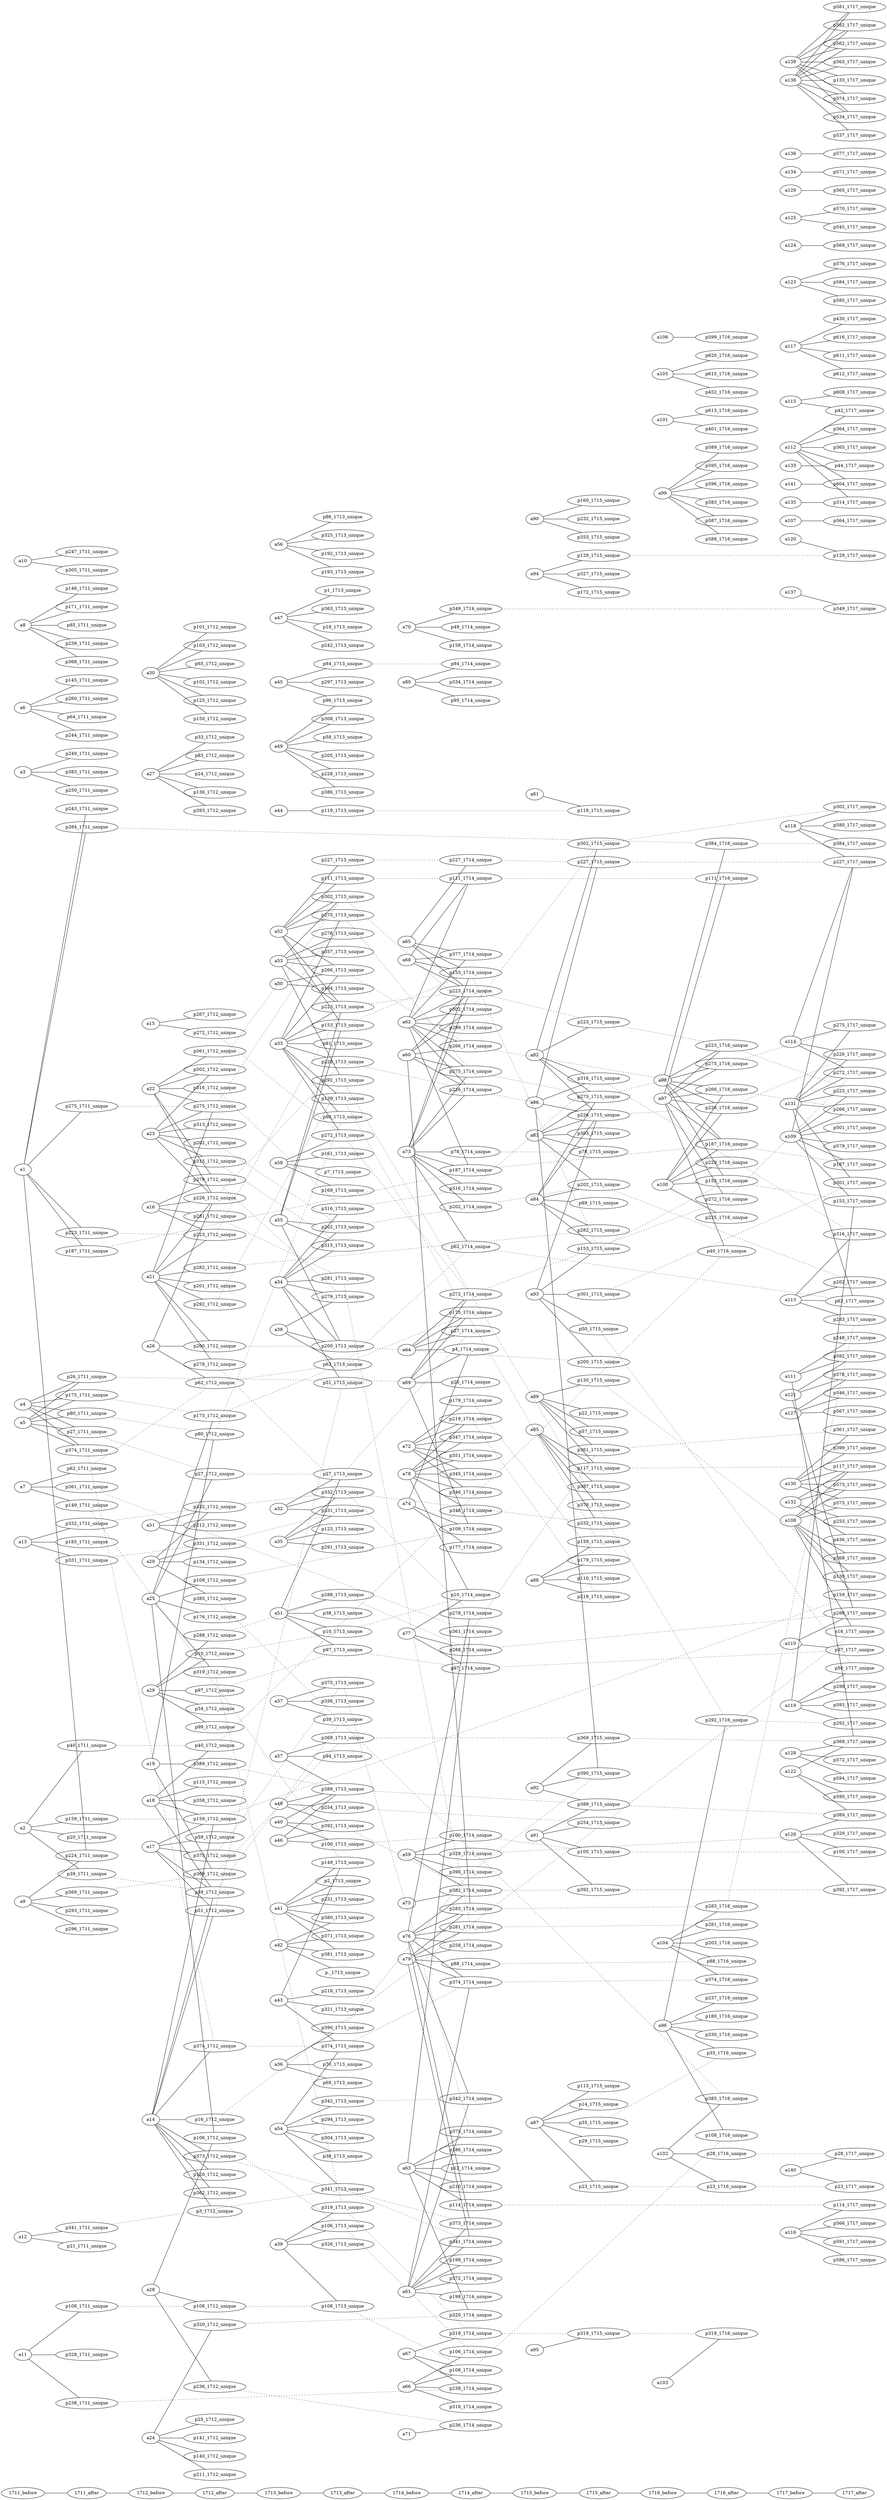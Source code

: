 graph G {
nodesep=0.3;
rankdir=LR;
splines=False;
"1711_after" -- "1712_before";
"1711_before" -- "1711_after";
"1712_after" -- "1713_before";
"1712_before" -- "1712_after";
"1713_after" -- "1714_before";
"1713_before" -- "1713_after";
"1714_after" -- "1715_before";
"1714_before" -- "1714_after";
"1715_after" -- "1716_before";
"1715_before" -- "1715_after";
"1716_after" -- "1717_before";
"1716_before" -- "1716_after";
"1717_before" -- "1717_after";
p384_1711_unique;
p384_1711_unique -- p384_1716_unique  [edgeType=person_time, style=dotted, weight=1000];
p384_1716_unique;
p384_1716_unique -- p384_1717_unique  [edgeType=person_time, style=dotted, weight=1000];
p187_1711_unique;
p187_1711_unique -- p187_1714_unique  [edgeType=person_time, style=dotted, weight=1000];
p187_1714_unique;
p187_1714_unique -- p187_1716_unique  [edgeType=person_time, style=dotted, weight=1000];
p187_1716_unique;
p187_1716_unique -- p187_1717_unique  [edgeType=person_time, style=dotted, weight=1000];
p223_1711_unique;
p223_1711_unique -- p223_1712_unique  [edgeType=person_time, style=dotted, weight=1000];
p223_1712_unique;
p223_1712_unique -- p223_1713_unique  [edgeType=person_time, style=dotted, weight=1000];
p223_1713_unique;
p223_1713_unique -- p223_1714_unique  [edgeType=person_time, style=dotted, weight=1000];
p223_1714_unique;
p223_1714_unique -- p223_1715_unique  [edgeType=person_time, style=dotted, weight=1000];
p223_1715_unique;
p223_1715_unique -- p223_1716_unique  [edgeType=person_time, style=dotted, weight=1000];
p223_1716_unique;
p223_1716_unique -- p223_1717_unique  [edgeType=person_time, style=dotted, weight=1000];
p275_1711_unique;
p275_1711_unique -- p275_1712_unique  [edgeType=person_time, style=dotted, weight=1000];
p275_1712_unique;
p275_1712_unique -- p275_1713_unique  [edgeType=person_time, style=dotted, weight=1000];
p275_1713_unique;
p275_1713_unique -- p275_1714_unique  [edgeType=person_time, style=dotted, weight=1000];
p275_1714_unique;
p275_1714_unique -- p275_1715_unique  [edgeType=person_time, style=dotted, weight=1000];
p275_1715_unique;
p275_1715_unique -- p275_1716_unique  [edgeType=person_time, style=dotted, weight=1000];
p275_1716_unique;
p275_1716_unique -- p275_1717_unique  [edgeType=person_time, style=dotted, weight=1000];
p39_1711_unique;
p39_1711_unique -- p39_1712_unique  [edgeType=person_time, style=dotted, weight=1000];
p39_1712_unique;
p39_1712_unique -- p39_1713_unique  [edgeType=person_time, style=dotted, weight=1000];
p40_1711_unique;
p40_1711_unique -- p40_1712_unique  [edgeType=person_time, style=dotted, weight=1000];
p40_1712_unique;
p40_1712_unique -- p40_1716_unique  [edgeType=person_time, style=dotted, weight=1000];
p159_1711_unique;
p159_1711_unique -- p159_1712_unique  [edgeType=person_time, style=dotted, weight=1000];
p159_1712_unique;
p159_1712_unique -- p159_1717_unique  [edgeType=person_time, style=dotted, weight=1000];
p27_1711_unique;
p27_1711_unique -- p27_1712_unique  [edgeType=person_time, style=dotted, weight=1000];
p27_1712_unique;
p27_1712_unique -- p27_1713_unique  [edgeType=person_time, style=dotted, weight=1000];
p27_1713_unique;
p27_1713_unique -- p27_1714_unique  [edgeType=person_time, style=dotted, weight=1000];
p175_1711_unique;
p175_1711_unique -- p175_1712_unique  [edgeType=person_time, style=dotted, weight=1000];
p175_1712_unique;
p175_1712_unique -- p175_1714_unique  [edgeType=person_time, style=dotted, weight=1000];
p26_1711_unique;
p26_1711_unique -- p26_1714_unique  [edgeType=person_time, style=dotted, weight=1000];
p80_1711_unique;
p80_1711_unique -- p80_1712_unique  [edgeType=person_time, style=dotted, weight=1000];
p80_1712_unique;
p80_1712_unique -- p80_1713_unique  [edgeType=person_time, style=dotted, weight=1000];
p374_1711_unique;
p374_1711_unique -- p374_1712_unique  [edgeType=person_time, style=dotted, weight=1000];
p374_1712_unique;
p374_1712_unique -- p374_1713_unique  [edgeType=person_time, style=dotted, weight=1000];
p374_1713_unique;
p374_1713_unique -- p374_1714_unique  [edgeType=person_time, style=dotted, weight=1000];
p374_1714_unique;
p374_1714_unique -- p374_1716_unique  [edgeType=person_time, style=dotted, weight=1000];
p62_1711_unique;
p62_1711_unique -- p62_1712_unique  [edgeType=person_time, style=dotted, weight=1000];
p62_1712_unique;
p62_1712_unique -- p62_1713_unique  [edgeType=person_time, style=dotted, weight=1000];
p62_1713_unique;
p62_1713_unique -- p62_1714_unique  [edgeType=person_time, style=dotted, weight=1000];
p62_1714_unique;
p62_1714_unique -- p62_1717_unique  [edgeType=person_time, style=dotted, weight=1000];
p149_1711_unique;
p149_1711_unique -- p149_1713_unique  [edgeType=person_time, style=dotted, weight=1000];
p361_1711_unique;
p361_1711_unique -- p361_1714_unique  [edgeType=person_time, style=dotted, weight=1000];
p361_1714_unique;
p361_1714_unique -- p361_1715_unique  [edgeType=person_time, style=dotted, weight=1000];
p361_1715_unique;
p361_1715_unique -- p361_1717_unique  [edgeType=person_time, style=dotted, weight=1000];
p369_1711_unique;
p369_1711_unique -- p369_1712_unique  [edgeType=person_time, style=dotted, weight=1000];
p369_1712_unique;
p369_1712_unique -- p369_1713_unique  [edgeType=person_time, style=dotted, weight=1000];
p369_1713_unique;
p369_1713_unique -- p369_1715_unique  [edgeType=person_time, style=dotted, weight=1000];
p369_1715_unique;
p369_1715_unique -- p369_1717_unique  [edgeType=person_time, style=dotted, weight=1000];
p108_1711_unique;
p108_1711_unique -- p108_1712_unique  [edgeType=person_time, style=dotted, weight=1000];
p108_1712_unique;
p108_1712_unique -- p108_1713_unique  [edgeType=person_time, style=dotted, weight=1000];
p108_1713_unique;
p108_1713_unique -- p108_1714_unique  [edgeType=person_time, style=dotted, weight=1000];
p108_1714_unique;
p108_1714_unique -- p108_1716_unique  [edgeType=person_time, style=dotted, weight=1000];
p238_1711_unique;
p238_1711_unique -- p238_1714_unique  [edgeType=person_time, style=dotted, weight=1000];
p341_1711_unique;
p341_1711_unique -- p341_1713_unique  [edgeType=person_time, style=dotted, weight=1000];
p341_1713_unique;
p341_1713_unique -- p341_1714_unique  [edgeType=person_time, style=dotted, weight=1000];
p332_1711_unique;
p332_1711_unique -- p332_1712_unique  [edgeType=person_time, style=dotted, weight=1000];
p332_1712_unique;
p332_1712_unique -- p332_1713_unique  [edgeType=person_time, style=dotted, weight=1000];
p332_1713_unique;
p332_1713_unique -- p332_1715_unique  [edgeType=person_time, style=dotted, weight=1000];
p331_1711_unique;
p331_1711_unique -- p331_1712_unique  [edgeType=person_time, style=dotted, weight=1000];
p331_1712_unique;
p331_1712_unique -- p331_1713_unique  [edgeType=person_time, style=dotted, weight=1000];
p16_1712_unique;
p16_1712_unique -- p16_1717_unique  [edgeType=person_time, style=dotted, weight=1000];
p51_1712_unique;
p51_1712_unique -- p51_1713_unique  [edgeType=person_time, style=dotted, weight=1000];
p373_1712_unique;
p373_1712_unique -- p373_1714_unique  [edgeType=person_time, style=dotted, weight=1000];
p272_1712_unique;
p272_1712_unique -- p272_1713_unique  [edgeType=person_time, style=dotted, weight=1000];
p272_1713_unique;
p272_1713_unique -- p272_1714_unique  [edgeType=person_time, style=dotted, weight=1000];
p272_1714_unique;
p272_1714_unique -- p272_1716_unique  [edgeType=person_time, style=dotted, weight=1000];
p272_1716_unique;
p272_1716_unique -- p272_1717_unique  [edgeType=person_time, style=dotted, weight=1000];
p279_1712_unique;
p279_1712_unique -- p279_1713_unique  [edgeType=person_time, style=dotted, weight=1000];
p226_1712_unique;
p226_1712_unique -- p226_1713_unique  [edgeType=person_time, style=dotted, weight=1000];
p226_1713_unique;
p226_1713_unique -- p226_1714_unique  [edgeType=person_time, style=dotted, weight=1000];
p226_1714_unique;
p226_1714_unique -- p226_1715_unique  [edgeType=person_time, style=dotted, weight=1000];
p226_1715_unique;
p226_1715_unique -- p226_1716_unique  [edgeType=person_time, style=dotted, weight=1000];
p226_1716_unique;
p226_1716_unique -- p226_1717_unique  [edgeType=person_time, style=dotted, weight=1000];
p281_1712_unique;
p281_1712_unique -- p281_1713_unique  [edgeType=person_time, style=dotted, weight=1000];
p281_1713_unique;
p281_1713_unique -- p281_1714_unique  [edgeType=person_time, style=dotted, weight=1000];
p281_1714_unique;
p281_1714_unique -- p281_1716_unique  [edgeType=person_time, style=dotted, weight=1000];
p375_1712_unique;
p375_1712_unique -- p375_1713_unique  [edgeType=person_time, style=dotted, weight=1000];
p375_1713_unique;
p375_1713_unique -- p375_1714_unique  [edgeType=person_time, style=dotted, weight=1000];
p389_1712_unique;
p389_1712_unique -- p389_1713_unique  [edgeType=person_time, style=dotted, weight=1000];
p389_1713_unique;
p389_1713_unique -- p389_1715_unique  [edgeType=person_time, style=dotted, weight=1000];
p389_1715_unique;
p389_1715_unique -- p389_1717_unique  [edgeType=person_time, style=dotted, weight=1000];
p385_1712_unique;
p385_1712_unique -- p385_1716_unique  [edgeType=person_time, style=dotted, weight=1000];
p282_1712_unique;
p282_1712_unique -- p282_1715_unique  [edgeType=person_time, style=dotted, weight=1000];
p200_1712_unique;
p200_1712_unique -- p200_1713_unique  [edgeType=person_time, style=dotted, weight=1000];
p200_1713_unique;
p200_1713_unique -- p200_1715_unique  [edgeType=person_time, style=dotted, weight=1000];
p278_1712_unique;
p278_1712_unique -- p278_1714_unique  [edgeType=person_time, style=dotted, weight=1000];
p292_1712_unique;
p292_1712_unique -- p292_1713_unique  [edgeType=person_time, style=dotted, weight=1000];
p292_1713_unique;
p292_1713_unique -- p292_1716_unique  [edgeType=person_time, style=dotted, weight=1000];
p292_1716_unique;
p292_1716_unique -- p292_1717_unique  [edgeType=person_time, style=dotted, weight=1000];
p316_1712_unique;
p316_1712_unique -- p316_1713_unique  [edgeType=person_time, style=dotted, weight=1000];
p316_1713_unique;
p316_1713_unique -- p316_1714_unique  [edgeType=person_time, style=dotted, weight=1000];
p316_1714_unique;
p316_1714_unique -- p316_1715_unique  [edgeType=person_time, style=dotted, weight=1000];
p316_1715_unique;
p316_1715_unique -- p316_1717_unique  [edgeType=person_time, style=dotted, weight=1000];
p302_1712_unique;
p302_1712_unique -- p302_1713_unique  [edgeType=person_time, style=dotted, weight=1000];
p302_1713_unique;
p302_1713_unique -- p302_1714_unique  [edgeType=person_time, style=dotted, weight=1000];
p302_1714_unique;
p302_1714_unique -- p302_1715_unique  [edgeType=person_time, style=dotted, weight=1000];
p302_1715_unique;
p302_1715_unique -- p302_1717_unique  [edgeType=person_time, style=dotted, weight=1000];
p202_1712_unique;
p202_1712_unique -- p202_1713_unique  [edgeType=person_time, style=dotted, weight=1000];
p202_1713_unique;
p202_1713_unique -- p202_1714_unique  [edgeType=person_time, style=dotted, weight=1000];
p202_1714_unique;
p202_1714_unique -- p202_1715_unique  [edgeType=person_time, style=dotted, weight=1000];
p202_1715_unique;
p202_1715_unique -- p202_1717_unique  [edgeType=person_time, style=dotted, weight=1000];
p315_1712_unique;
p315_1712_unique -- p315_1713_unique  [edgeType=person_time, style=dotted, weight=1000];
p320_1712_unique;
p320_1712_unique -- p320_1714_unique  [edgeType=person_time, style=dotted, weight=1000];
p109_1712_unique;
p109_1712_unique -- p109_1714_unique  [edgeType=person_time, style=dotted, weight=1000];
p106_1712_unique;
p106_1712_unique -- p106_1713_unique  [edgeType=person_time, style=dotted, weight=1000];
p106_1713_unique;
p106_1713_unique -- p106_1714_unique  [edgeType=person_time, style=dotted, weight=1000];
p319_1712_unique;
p319_1712_unique -- p319_1713_unique  [edgeType=person_time, style=dotted, weight=1000];
p319_1713_unique;
p319_1713_unique -- p319_1714_unique  [edgeType=person_time, style=dotted, weight=1000];
p319_1714_unique;
p319_1714_unique -- p319_1715_unique  [edgeType=person_time, style=dotted, weight=1000];
p319_1715_unique;
p319_1715_unique -- p319_1716_unique  [edgeType=person_time, style=dotted, weight=1000];
p236_1712_unique;
p236_1712_unique -- p236_1714_unique  [edgeType=person_time, style=dotted, weight=1000];
p10_1712_unique;
p10_1712_unique -- p10_1713_unique  [edgeType=person_time, style=dotted, weight=1000];
p10_1713_unique;
p10_1713_unique -- p10_1714_unique  [edgeType=person_time, style=dotted, weight=1000];
p97_1712_unique;
p97_1712_unique -- p97_1713_unique  [edgeType=person_time, style=dotted, weight=1000];
p97_1713_unique;
p97_1713_unique -- p97_1714_unique  [edgeType=person_time, style=dotted, weight=1000];
p97_1714_unique;
p97_1714_unique -- p97_1717_unique  [edgeType=person_time, style=dotted, weight=1000];
p288_1712_unique;
p288_1712_unique -- p288_1713_unique  [edgeType=person_time, style=dotted, weight=1000];
p288_1713_unique;
p288_1713_unique -- p288_1714_unique  [edgeType=person_time, style=dotted, weight=1000];
p288_1714_unique;
p288_1714_unique -- p288_1717_unique  [edgeType=person_time, style=dotted, weight=1000];
p153_1713_unique;
p153_1713_unique -- p153_1714_unique  [edgeType=person_time, style=dotted, weight=1000];
p153_1714_unique;
p153_1714_unique -- p153_1715_unique  [edgeType=person_time, style=dotted, weight=1000];
p153_1715_unique;
p153_1715_unique -- p153_1716_unique  [edgeType=person_time, style=dotted, weight=1000];
p153_1716_unique;
p153_1716_unique -- p153_1717_unique  [edgeType=person_time, style=dotted, weight=1000];
p139_1713_unique;
p139_1713_unique -- p139_1715_unique  [edgeType=person_time, style=dotted, weight=1000];
p266_1713_unique;
p266_1713_unique -- p266_1714_unique  [edgeType=person_time, style=dotted, weight=1000];
p266_1714_unique;
p266_1714_unique -- p266_1716_unique  [edgeType=person_time, style=dotted, weight=1000];
p266_1716_unique;
p266_1716_unique -- p266_1717_unique  [edgeType=person_time, style=dotted, weight=1000];
p390_1713_unique;
p390_1713_unique -- p390_1714_unique  [edgeType=person_time, style=dotted, weight=1000];
p390_1714_unique;
p390_1714_unique -- p390_1715_unique  [edgeType=person_time, style=dotted, weight=1000];
p100_1713_unique;
p100_1713_unique -- p100_1714_unique  [edgeType=person_time, style=dotted, weight=1000];
p100_1714_unique;
p100_1714_unique -- p100_1715_unique  [edgeType=person_time, style=dotted, weight=1000];
p100_1715_unique;
p100_1715_unique -- p100_1717_unique  [edgeType=person_time, style=dotted, weight=1000];
p392_1713_unique;
p392_1713_unique -- p392_1714_unique  [edgeType=person_time, style=dotted, weight=1000];
p392_1714_unique;
p392_1714_unique -- p392_1715_unique  [edgeType=person_time, style=dotted, weight=1000];
p392_1715_unique;
p392_1715_unique -- p392_1717_unique  [edgeType=person_time, style=dotted, weight=1000];
p119_1713_unique;
p119_1713_unique -- p119_1715_unique  [edgeType=person_time, style=dotted, weight=1000];
p84_1713_unique;
p84_1713_unique -- p84_1714_unique  [edgeType=person_time, style=dotted, weight=1000];
p254_1713_unique;
p254_1713_unique -- p254_1715_unique  [edgeType=person_time, style=dotted, weight=1000];
p227_1713_unique;
p227_1713_unique -- p227_1714_unique  [edgeType=person_time, style=dotted, weight=1000];
p227_1714_unique;
p227_1714_unique -- p227_1715_unique  [edgeType=person_time, style=dotted, weight=1000];
p227_1715_unique;
p227_1715_unique -- p227_1717_unique  [edgeType=person_time, style=dotted, weight=1000];
p111_1713_unique;
p111_1713_unique -- p111_1714_unique  [edgeType=person_time, style=dotted, weight=1000];
p111_1714_unique;
p111_1714_unique -- p111_1716_unique  [edgeType=person_time, style=dotted, weight=1000];
p342_1713_unique;
p342_1713_unique -- p342_1714_unique  [edgeType=person_time, style=dotted, weight=1000];
p329_1714_unique;
p329_1714_unique -- p329_1717_unique  [edgeType=person_time, style=dotted, weight=1000];
p283_1714_unique;
p283_1714_unique -- p283_1716_unique  [edgeType=person_time, style=dotted, weight=1000];
p283_1716_unique;
p283_1716_unique -- p283_1717_unique  [edgeType=person_time, style=dotted, weight=1000];
p114_1714_unique;
p114_1714_unique -- p114_1717_unique  [edgeType=person_time, style=dotted, weight=1000];
p349_1714_unique;
p349_1714_unique -- p349_1717_unique  [edgeType=person_time, style=dotted, weight=1000];
p179_1714_unique;
p179_1714_unique -- p179_1715_unique  [edgeType=person_time, style=dotted, weight=1000];
p219_1714_unique;
p219_1714_unique -- p219_1715_unique  [edgeType=person_time, style=dotted, weight=1000];
p78_1714_unique;
p78_1714_unique -- p78_1715_unique  [edgeType=person_time, style=dotted, weight=1000];
p88_1714_unique;
p88_1714_unique -- p88_1716_unique  [edgeType=person_time, style=dotted, weight=1000];
p117_1715_unique;
p117_1715_unique -- p117_1717_unique  [edgeType=person_time, style=dotted, weight=1000];
p23_1715_unique;
p23_1715_unique -- p23_1716_unique  [edgeType=person_time, style=dotted, weight=1000];
p23_1716_unique;
p23_1716_unique -- p23_1717_unique  [edgeType=person_time, style=dotted, weight=1000];
p35_1715_unique;
p35_1715_unique -- p35_1716_unique  [edgeType=person_time, style=dotted, weight=1000];
p130_1715_unique;
p130_1715_unique -- p130_1717_unique  [edgeType=person_time, style=dotted, weight=1000];
p301_1715_unique;
p301_1715_unique -- p301_1717_unique  [edgeType=person_time, style=dotted, weight=1000];
p50_1715_unique;
p50_1715_unique -- p50_1717_unique  [edgeType=person_time, style=dotted, weight=1000];
p129_1715_unique;
p129_1715_unique -- p129_1717_unique  [edgeType=person_time, style=dotted, weight=1000];
p28_1716_unique;
p28_1716_unique -- p28_1717_unique  [edgeType=person_time, style=dotted, weight=1000];
a1 [entityType=document];
p243_1711_unique [entityType=person];
a1 -- p243_1711_unique  [edgeType=document_mention];
p384_1711_unique [entityType=person];
a1 -- p384_1711_unique  [edgeType=document_mention];
p187_1711_unique [entityType=person];
a1 -- p187_1711_unique  [edgeType=document_mention];
p223_1711_unique [entityType=person];
a1 -- p223_1711_unique  [edgeType=document_mention];
p224_1711_unique [entityType=person];
a1 -- p224_1711_unique  [edgeType=document_mention];
p275_1711_unique [entityType=person];
a1 -- p275_1711_unique  [edgeType=document_mention];
a2 [entityType=document];
p20_1711_unique [entityType=person];
a2 -- p20_1711_unique  [edgeType=document_mention];
p39_1711_unique [entityType=person];
a2 -- p39_1711_unique  [edgeType=document_mention];
p40_1711_unique [entityType=person];
a2 -- p40_1711_unique  [edgeType=document_mention];
p159_1711_unique [entityType=person];
a2 -- p159_1711_unique  [edgeType=document_mention];
a3 [entityType=document];
p249_1711_unique [entityType=person];
a3 -- p249_1711_unique  [edgeType=document_mention];
p383_1711_unique [entityType=person];
a3 -- p383_1711_unique  [edgeType=document_mention];
p250_1711_unique [entityType=person];
a3 -- p250_1711_unique  [edgeType=document_mention];
a4 [entityType=document];
p27_1711_unique [entityType=person];
a4 -- p27_1711_unique  [edgeType=document_mention];
p175_1711_unique [entityType=person];
a4 -- p175_1711_unique  [edgeType=document_mention];
p26_1711_unique [entityType=person];
a4 -- p26_1711_unique  [edgeType=document_mention];
p80_1711_unique [entityType=person];
a4 -- p80_1711_unique  [edgeType=document_mention];
p374_1711_unique [entityType=person];
a4 -- p374_1711_unique  [edgeType=document_mention];
a5 [entityType=document];
p27_1711_unique [entityType=person];
a5 -- p27_1711_unique  [edgeType=document_mention];
p175_1711_unique [entityType=person];
a5 -- p175_1711_unique  [edgeType=document_mention];
p26_1711_unique [entityType=person];
a5 -- p26_1711_unique  [edgeType=document_mention];
p80_1711_unique [entityType=person];
a5 -- p80_1711_unique  [edgeType=document_mention];
p374_1711_unique [entityType=person];
a5 -- p374_1711_unique  [edgeType=document_mention];
a6 [entityType=document];
p145_1711_unique [entityType=person];
a6 -- p145_1711_unique  [edgeType=document_mention];
p260_1711_unique [entityType=person];
a6 -- p260_1711_unique  [edgeType=document_mention];
p64_1711_unique [entityType=person];
a6 -- p64_1711_unique  [edgeType=document_mention];
p244_1711_unique [entityType=person];
a6 -- p244_1711_unique  [edgeType=document_mention];
a7 [entityType=document];
p62_1711_unique [entityType=person];
a7 -- p62_1711_unique  [edgeType=document_mention];
p149_1711_unique [entityType=person];
a7 -- p149_1711_unique  [edgeType=document_mention];
p361_1711_unique [entityType=person];
a7 -- p361_1711_unique  [edgeType=document_mention];
a8 [entityType=document];
p146_1711_unique [entityType=person];
a8 -- p146_1711_unique  [edgeType=document_mention];
p171_1711_unique [entityType=person];
a8 -- p171_1711_unique  [edgeType=document_mention];
p85_1711_unique [entityType=person];
a8 -- p85_1711_unique  [edgeType=document_mention];
p239_1711_unique [entityType=person];
a8 -- p239_1711_unique  [edgeType=document_mention];
p368_1711_unique [entityType=person];
a8 -- p368_1711_unique  [edgeType=document_mention];
a9 [entityType=document];
p293_1711_unique [entityType=person];
a9 -- p293_1711_unique  [edgeType=document_mention];
p369_1711_unique [entityType=person];
a9 -- p369_1711_unique  [edgeType=document_mention];
p224_1711_unique [entityType=person];
a9 -- p224_1711_unique  [edgeType=document_mention];
p296_1711_unique [entityType=person];
a9 -- p296_1711_unique  [edgeType=document_mention];
a10 [entityType=document];
p247_1711_unique [entityType=person];
a10 -- p247_1711_unique  [edgeType=document_mention];
p305_1711_unique [entityType=person];
a10 -- p305_1711_unique  [edgeType=document_mention];
a11 [entityType=document];
p328_1711_unique [entityType=person];
a11 -- p328_1711_unique  [edgeType=document_mention];
p108_1711_unique [entityType=person];
a11 -- p108_1711_unique  [edgeType=document_mention];
p238_1711_unique [entityType=person];
a11 -- p238_1711_unique  [edgeType=document_mention];
a12 [entityType=document];
p21_1711_unique [entityType=person];
a12 -- p21_1711_unique  [edgeType=document_mention];
p341_1711_unique [entityType=person];
a12 -- p341_1711_unique  [edgeType=document_mention];
a13 [entityType=document];
p185_1711_unique [entityType=person];
a13 -- p185_1711_unique  [edgeType=document_mention];
p332_1711_unique [entityType=person];
a13 -- p332_1711_unique  [edgeType=document_mention];
p331_1711_unique [entityType=person];
a13 -- p331_1711_unique  [edgeType=document_mention];
subgraph "0_after" {
rank=same;
"1711_after";
p384_1711_unique;
p187_1711_unique;
p223_1711_unique;
p275_1711_unique;
p39_1711_unique;
p40_1711_unique;
p159_1711_unique;
p27_1711_unique;
p175_1711_unique;
p26_1711_unique;
p80_1711_unique;
p374_1711_unique;
p62_1711_unique;
p149_1711_unique;
p361_1711_unique;
p369_1711_unique;
p108_1711_unique;
p238_1711_unique;
p341_1711_unique;
p332_1711_unique;
p331_1711_unique;
p243_1711_unique [entityType=person];
p384_1711_unique [entityType=person];
p187_1711_unique [entityType=person];
p223_1711_unique [entityType=person];
p224_1711_unique [entityType=person];
p275_1711_unique [entityType=person];
p20_1711_unique [entityType=person];
p39_1711_unique [entityType=person];
p40_1711_unique [entityType=person];
p159_1711_unique [entityType=person];
p249_1711_unique [entityType=person];
p383_1711_unique [entityType=person];
p250_1711_unique [entityType=person];
p27_1711_unique [entityType=person];
p175_1711_unique [entityType=person];
p26_1711_unique [entityType=person];
p80_1711_unique [entityType=person];
p374_1711_unique [entityType=person];
p27_1711_unique [entityType=person];
p175_1711_unique [entityType=person];
p26_1711_unique [entityType=person];
p80_1711_unique [entityType=person];
p374_1711_unique [entityType=person];
p145_1711_unique [entityType=person];
p260_1711_unique [entityType=person];
p64_1711_unique [entityType=person];
p244_1711_unique [entityType=person];
p62_1711_unique [entityType=person];
p149_1711_unique [entityType=person];
p361_1711_unique [entityType=person];
p146_1711_unique [entityType=person];
p171_1711_unique [entityType=person];
p85_1711_unique [entityType=person];
p239_1711_unique [entityType=person];
p368_1711_unique [entityType=person];
p293_1711_unique [entityType=person];
p369_1711_unique [entityType=person];
p224_1711_unique [entityType=person];
p296_1711_unique [entityType=person];
p247_1711_unique [entityType=person];
p305_1711_unique [entityType=person];
p328_1711_unique [entityType=person];
p108_1711_unique [entityType=person];
p238_1711_unique [entityType=person];
p21_1711_unique [entityType=person];
p341_1711_unique [entityType=person];
p185_1711_unique [entityType=person];
p332_1711_unique [entityType=person];
p331_1711_unique [entityType=person];
}

subgraph "0_before" {
rank=same;
"1711_before";
a1 [entityType=document];
a2 [entityType=document];
a3 [entityType=document];
a4 [entityType=document];
a5 [entityType=document];
a6 [entityType=document];
a7 [entityType=document];
a8 [entityType=document];
a9 [entityType=document];
a10 [entityType=document];
a11 [entityType=document];
a12 [entityType=document];
a13 [entityType=document];
}

a14 [entityType=document];
p120_1712_unique [entityType=person];
a14 -- p120_1712_unique  [edgeType=document_mention];
p362_1712_unique [entityType=person];
a14 -- p362_1712_unique  [edgeType=document_mention];
p3_1712_unique [entityType=person];
a14 -- p3_1712_unique  [edgeType=document_mention];
p16_1712_unique [entityType=person];
a14 -- p16_1712_unique  [edgeType=document_mention];
p39_1712_unique [entityType=person];
a14 -- p39_1712_unique  [edgeType=document_mention];
p51_1712_unique [entityType=person];
a14 -- p51_1712_unique  [edgeType=document_mention];
p159_1712_unique [entityType=person];
a14 -- p159_1712_unique  [edgeType=document_mention];
p373_1712_unique [entityType=person];
a14 -- p373_1712_unique  [edgeType=document_mention];
p374_1712_unique [entityType=person];
a14 -- p374_1712_unique  [edgeType=document_mention];
a15 [entityType=document];
p272_1712_unique [entityType=person];
a15 -- p272_1712_unique  [edgeType=document_mention];
p267_1712_unique [entityType=person];
a15 -- p267_1712_unique  [edgeType=document_mention];
a16 [entityType=document];
p223_1712_unique [entityType=person];
a16 -- p223_1712_unique  [edgeType=document_mention];
p279_1712_unique [entityType=person];
a16 -- p279_1712_unique  [edgeType=document_mention];
p226_1712_unique [entityType=person];
a16 -- p226_1712_unique  [edgeType=document_mention];
p281_1712_unique [entityType=person];
a16 -- p281_1712_unique  [edgeType=document_mention];
a17 [entityType=document];
p39_1712_unique [entityType=person];
a17 -- p39_1712_unique  [edgeType=document_mention];
p59_1712_unique [entityType=person];
a17 -- p59_1712_unique  [edgeType=document_mention];
p51_1712_unique [entityType=person];
a17 -- p51_1712_unique  [edgeType=document_mention];
p159_1712_unique [entityType=person];
a17 -- p159_1712_unique  [edgeType=document_mention];
p375_1712_unique [entityType=person];
a17 -- p375_1712_unique  [edgeType=document_mention];
a18 [entityType=document];
p159_1712_unique [entityType=person];
a18 -- p159_1712_unique  [edgeType=document_mention];
p358_1712_unique [entityType=person];
a18 -- p358_1712_unique  [edgeType=document_mention];
p39_1712_unique [entityType=person];
a18 -- p39_1712_unique  [edgeType=document_mention];
p40_1712_unique [entityType=person];
a18 -- p40_1712_unique  [edgeType=document_mention];
p115_1712_unique [entityType=person];
a18 -- p115_1712_unique  [edgeType=document_mention];
a19 [entityType=document];
p80_1712_unique [entityType=person];
a19 -- p80_1712_unique  [edgeType=document_mention];
p389_1712_unique [entityType=person];
a19 -- p389_1712_unique  [edgeType=document_mention];
p369_1712_unique [entityType=person];
a19 -- p369_1712_unique  [edgeType=document_mention];
a20 [entityType=document];
p134_1712_unique [entityType=person];
a20 -- p134_1712_unique  [edgeType=document_mention];
p385_1712_unique [entityType=person];
a20 -- p385_1712_unique  [edgeType=document_mention];
p331_1712_unique [entityType=person];
a20 -- p331_1712_unique  [edgeType=document_mention];
p332_1712_unique [entityType=person];
a20 -- p332_1712_unique  [edgeType=document_mention];
a21 [entityType=document];
p223_1712_unique [entityType=person];
a21 -- p223_1712_unique  [edgeType=document_mention];
p282_1712_unique [entityType=person];
a21 -- p282_1712_unique  [edgeType=document_mention];
p200_1712_unique [entityType=person];
a21 -- p200_1712_unique  [edgeType=document_mention];
p201_1712_unique [entityType=person];
a21 -- p201_1712_unique  [edgeType=document_mention];
p226_1712_unique [entityType=person];
a21 -- p226_1712_unique  [edgeType=document_mention];
p275_1712_unique [entityType=person];
a21 -- p275_1712_unique  [edgeType=document_mention];
p278_1712_unique [entityType=person];
a21 -- p278_1712_unique  [edgeType=document_mention];
p292_1712_unique [entityType=person];
a21 -- p292_1712_unique  [edgeType=document_mention];
a22 [entityType=document];
p275_1712_unique [entityType=person];
a22 -- p275_1712_unique  [edgeType=document_mention];
p316_1712_unique [entityType=person];
a22 -- p316_1712_unique  [edgeType=document_mention];
p561_1712_unique [entityType=person];
a22 -- p561_1712_unique  [edgeType=document_mention];
p226_1712_unique [entityType=person];
a22 -- p226_1712_unique  [edgeType=document_mention];
p279_1712_unique [entityType=person];
a22 -- p279_1712_unique  [edgeType=document_mention];
p302_1712_unique [entityType=person];
a22 -- p302_1712_unique  [edgeType=document_mention];
a23 [entityType=document];
p202_1712_unique [entityType=person];
a23 -- p202_1712_unique  [edgeType=document_mention];
p315_1712_unique [entityType=person];
a23 -- p315_1712_unique  [edgeType=document_mention];
p226_1712_unique [entityType=person];
a23 -- p226_1712_unique  [edgeType=document_mention];
p275_1712_unique [entityType=person];
a23 -- p275_1712_unique  [edgeType=document_mention];
p302_1712_unique [entityType=person];
a23 -- p302_1712_unique  [edgeType=document_mention];
p313_1712_unique [entityType=person];
a23 -- p313_1712_unique  [edgeType=document_mention];
a24 [entityType=document];
p25_1712_unique [entityType=person];
a24 -- p25_1712_unique  [edgeType=document_mention];
p141_1712_unique [entityType=person];
a24 -- p141_1712_unique  [edgeType=document_mention];
p140_1712_unique [entityType=person];
a24 -- p140_1712_unique  [edgeType=document_mention];
p211_1712_unique [entityType=person];
a24 -- p211_1712_unique  [edgeType=document_mention];
p320_1712_unique [entityType=person];
a24 -- p320_1712_unique  [edgeType=document_mention];
a25 [entityType=document];
p27_1712_unique [entityType=person];
a25 -- p27_1712_unique  [edgeType=document_mention];
p109_1712_unique [entityType=person];
a25 -- p109_1712_unique  [edgeType=document_mention];
p106_1712_unique [entityType=person];
a25 -- p106_1712_unique  [edgeType=document_mention];
p176_1712_unique [entityType=person];
a25 -- p176_1712_unique  [edgeType=document_mention];
p175_1712_unique [entityType=person];
a25 -- p175_1712_unique  [edgeType=document_mention];
p319_1712_unique [entityType=person];
a25 -- p319_1712_unique  [edgeType=document_mention];
a26 [entityType=document];
p62_1712_unique [entityType=person];
a26 -- p62_1712_unique  [edgeType=document_mention];
p200_1712_unique [entityType=person];
a26 -- p200_1712_unique  [edgeType=document_mention];
p226_1712_unique [entityType=person];
a26 -- p226_1712_unique  [edgeType=document_mention];
a27 [entityType=document];
p33_1712_unique [entityType=person];
a27 -- p33_1712_unique  [edgeType=document_mention];
p83_1712_unique [entityType=person];
a27 -- p83_1712_unique  [edgeType=document_mention];
p24_1712_unique [entityType=person];
a27 -- p24_1712_unique  [edgeType=document_mention];
p136_1712_unique [entityType=person];
a27 -- p136_1712_unique  [edgeType=document_mention];
p393_1712_unique [entityType=person];
a27 -- p393_1712_unique  [edgeType=document_mention];
a28 [entityType=document];
p106_1712_unique [entityType=person];
a28 -- p106_1712_unique  [edgeType=document_mention];
p236_1712_unique [entityType=person];
a28 -- p236_1712_unique  [edgeType=document_mention];
p108_1712_unique [entityType=person];
a28 -- p108_1712_unique  [edgeType=document_mention];
a29 [entityType=document];
p34_1712_unique [entityType=person];
a29 -- p34_1712_unique  [edgeType=document_mention];
p99_1712_unique [entityType=person];
a29 -- p99_1712_unique  [edgeType=document_mention];
p10_1712_unique [entityType=person];
a29 -- p10_1712_unique  [edgeType=document_mention];
p97_1712_unique [entityType=person];
a29 -- p97_1712_unique  [edgeType=document_mention];
p288_1712_unique [entityType=person];
a29 -- p288_1712_unique  [edgeType=document_mention];
a30 [entityType=document];
p101_1712_unique [entityType=person];
a30 -- p101_1712_unique  [edgeType=document_mention];
p103_1712_unique [entityType=person];
a30 -- p103_1712_unique  [edgeType=document_mention];
p65_1712_unique [entityType=person];
a30 -- p65_1712_unique  [edgeType=document_mention];
p102_1712_unique [entityType=person];
a30 -- p102_1712_unique  [edgeType=document_mention];
p125_1712_unique [entityType=person];
a30 -- p125_1712_unique  [edgeType=document_mention];
p150_1712_unique [entityType=person];
a30 -- p150_1712_unique  [edgeType=document_mention];
a31 [entityType=document];
p212_1712_unique [entityType=person];
a31 -- p212_1712_unique  [edgeType=document_mention];
p332_1712_unique [entityType=person];
a31 -- p332_1712_unique  [edgeType=document_mention];
p331_1712_unique [entityType=person];
a31 -- p331_1712_unique  [edgeType=document_mention];
subgraph "1_after" {
rank=same;
"1712_after";
p223_1712_unique;
p275_1712_unique;
p39_1712_unique;
p40_1712_unique;
p159_1712_unique;
p27_1712_unique;
p175_1712_unique;
p80_1712_unique;
p374_1712_unique;
p62_1712_unique;
p369_1712_unique;
p108_1712_unique;
p332_1712_unique;
p331_1712_unique;
p16_1712_unique;
p51_1712_unique;
p373_1712_unique;
p272_1712_unique;
p279_1712_unique;
p226_1712_unique;
p281_1712_unique;
p375_1712_unique;
p389_1712_unique;
p385_1712_unique;
p282_1712_unique;
p200_1712_unique;
p278_1712_unique;
p292_1712_unique;
p316_1712_unique;
p302_1712_unique;
p202_1712_unique;
p315_1712_unique;
p320_1712_unique;
p109_1712_unique;
p106_1712_unique;
p319_1712_unique;
p236_1712_unique;
p10_1712_unique;
p97_1712_unique;
p288_1712_unique;
p120_1712_unique [entityType=person];
p362_1712_unique [entityType=person];
p3_1712_unique [entityType=person];
p16_1712_unique [entityType=person];
p39_1712_unique [entityType=person];
p51_1712_unique [entityType=person];
p159_1712_unique [entityType=person];
p373_1712_unique [entityType=person];
p374_1712_unique [entityType=person];
p272_1712_unique [entityType=person];
p267_1712_unique [entityType=person];
p223_1712_unique [entityType=person];
p279_1712_unique [entityType=person];
p226_1712_unique [entityType=person];
p281_1712_unique [entityType=person];
p39_1712_unique [entityType=person];
p59_1712_unique [entityType=person];
p51_1712_unique [entityType=person];
p159_1712_unique [entityType=person];
p375_1712_unique [entityType=person];
p159_1712_unique [entityType=person];
p358_1712_unique [entityType=person];
p39_1712_unique [entityType=person];
p40_1712_unique [entityType=person];
p115_1712_unique [entityType=person];
p80_1712_unique [entityType=person];
p389_1712_unique [entityType=person];
p369_1712_unique [entityType=person];
p134_1712_unique [entityType=person];
p385_1712_unique [entityType=person];
p331_1712_unique [entityType=person];
p332_1712_unique [entityType=person];
p223_1712_unique [entityType=person];
p282_1712_unique [entityType=person];
p200_1712_unique [entityType=person];
p201_1712_unique [entityType=person];
p226_1712_unique [entityType=person];
p275_1712_unique [entityType=person];
p278_1712_unique [entityType=person];
p292_1712_unique [entityType=person];
p275_1712_unique [entityType=person];
p316_1712_unique [entityType=person];
p561_1712_unique [entityType=person];
p226_1712_unique [entityType=person];
p279_1712_unique [entityType=person];
p302_1712_unique [entityType=person];
p202_1712_unique [entityType=person];
p315_1712_unique [entityType=person];
p226_1712_unique [entityType=person];
p275_1712_unique [entityType=person];
p302_1712_unique [entityType=person];
p313_1712_unique [entityType=person];
p25_1712_unique [entityType=person];
p141_1712_unique [entityType=person];
p140_1712_unique [entityType=person];
p211_1712_unique [entityType=person];
p320_1712_unique [entityType=person];
p27_1712_unique [entityType=person];
p109_1712_unique [entityType=person];
p106_1712_unique [entityType=person];
p176_1712_unique [entityType=person];
p175_1712_unique [entityType=person];
p319_1712_unique [entityType=person];
p62_1712_unique [entityType=person];
p200_1712_unique [entityType=person];
p226_1712_unique [entityType=person];
p33_1712_unique [entityType=person];
p83_1712_unique [entityType=person];
p24_1712_unique [entityType=person];
p136_1712_unique [entityType=person];
p393_1712_unique [entityType=person];
p106_1712_unique [entityType=person];
p236_1712_unique [entityType=person];
p108_1712_unique [entityType=person];
p34_1712_unique [entityType=person];
p99_1712_unique [entityType=person];
p10_1712_unique [entityType=person];
p97_1712_unique [entityType=person];
p288_1712_unique [entityType=person];
p101_1712_unique [entityType=person];
p103_1712_unique [entityType=person];
p65_1712_unique [entityType=person];
p102_1712_unique [entityType=person];
p125_1712_unique [entityType=person];
p150_1712_unique [entityType=person];
p212_1712_unique [entityType=person];
p332_1712_unique [entityType=person];
p331_1712_unique [entityType=person];
}

subgraph "1_before" {
rank=same;
"1712_before";
a14 [entityType=document];
a15 [entityType=document];
a16 [entityType=document];
a17 [entityType=document];
a18 [entityType=document];
a19 [entityType=document];
a20 [entityType=document];
a21 [entityType=document];
a22 [entityType=document];
a23 [entityType=document];
a24 [entityType=document];
a25 [entityType=document];
a26 [entityType=document];
a27 [entityType=document];
a28 [entityType=document];
a29 [entityType=document];
a30 [entityType=document];
a31 [entityType=document];
}

a32 [entityType=document];
p27_1713_unique [entityType=person];
a32 -- p27_1713_unique  [edgeType=document_mention];
p332_1713_unique [entityType=person];
a32 -- p332_1713_unique  [edgeType=document_mention];
p331_1713_unique [entityType=person];
a32 -- p331_1713_unique  [edgeType=document_mention];
a33 [entityType=document];
p153_1713_unique [entityType=person];
a33 -- p153_1713_unique  [edgeType=document_mention];
p272_1713_unique [entityType=person];
a33 -- p272_1713_unique  [edgeType=document_mention];
p80_1713_unique [entityType=person];
a33 -- p80_1713_unique  [edgeType=document_mention];
p81_1713_unique [entityType=person];
a33 -- p81_1713_unique  [edgeType=document_mention];
p139_1713_unique [entityType=person];
a33 -- p139_1713_unique  [edgeType=document_mention];
p223_1713_unique [entityType=person];
a33 -- p223_1713_unique  [edgeType=document_mention];
p226_1713_unique [entityType=person];
a33 -- p226_1713_unique  [edgeType=document_mention];
p266_1713_unique [entityType=person];
a33 -- p266_1713_unique  [edgeType=document_mention];
p275_1713_unique [entityType=person];
a33 -- p275_1713_unique  [edgeType=document_mention];
a34 [entityType=document];
p200_1713_unique [entityType=person];
a34 -- p200_1713_unique  [edgeType=document_mention];
p279_1713_unique [entityType=person];
a34 -- p279_1713_unique  [edgeType=document_mention];
p51_1713_unique [entityType=person];
a34 -- p51_1713_unique  [edgeType=document_mention];
p202_1713_unique [entityType=person];
a34 -- p202_1713_unique  [edgeType=document_mention];
p281_1713_unique [entityType=person];
a34 -- p281_1713_unique  [edgeType=document_mention];
p315_1713_unique [entityType=person];
a34 -- p315_1713_unique  [edgeType=document_mention];
p316_1713_unique [entityType=person];
a34 -- p316_1713_unique  [edgeType=document_mention];
a35 [entityType=document];
p123_1713_unique [entityType=person];
a35 -- p123_1713_unique  [edgeType=document_mention];
p291_1713_unique [entityType=person];
a35 -- p291_1713_unique  [edgeType=document_mention];
p331_1713_unique [entityType=person];
a35 -- p331_1713_unique  [edgeType=document_mention];
p332_1713_unique [entityType=person];
a35 -- p332_1713_unique  [edgeType=document_mention];
a36 [entityType=document];
p70_1713_unique [entityType=person];
a36 -- p70_1713_unique  [edgeType=document_mention];
p390_1713_unique [entityType=person];
a36 -- p390_1713_unique  [edgeType=document_mention];
p69_1713_unique [entityType=person];
a36 -- p69_1713_unique  [edgeType=document_mention];
a37 [entityType=document];
p356_1713_unique [entityType=person];
a37 -- p356_1713_unique  [edgeType=document_mention];
p375_1713_unique [entityType=person];
a37 -- p375_1713_unique  [edgeType=document_mention];
p39_1713_unique [entityType=person];
a37 -- p39_1713_unique  [edgeType=document_mention];
a38 [entityType=document];
p62_1713_unique [entityType=person];
a38 -- p62_1713_unique  [edgeType=document_mention];
p279_1713_unique [entityType=person];
a38 -- p279_1713_unique  [edgeType=document_mention];
p200_1713_unique [entityType=person];
a38 -- p200_1713_unique  [edgeType=document_mention];
a39 [entityType=document];
p106_1713_unique [entityType=person];
a39 -- p106_1713_unique  [edgeType=document_mention];
p326_1713_unique [entityType=person];
a39 -- p326_1713_unique  [edgeType=document_mention];
p108_1713_unique [entityType=person];
a39 -- p108_1713_unique  [edgeType=document_mention];
p319_1713_unique [entityType=person];
a39 -- p319_1713_unique  [edgeType=document_mention];
a40 [entityType=document];
p100_1713_unique [entityType=person];
a40 -- p100_1713_unique  [edgeType=document_mention];
p389_1713_unique [entityType=person];
a40 -- p389_1713_unique  [edgeType=document_mention];
p392_1713_unique [entityType=person];
a40 -- p392_1713_unique  [edgeType=document_mention];
a41 [entityType=document];
p2_1713_unique [entityType=person];
a41 -- p2_1713_unique  [edgeType=document_mention];
p149_1713_unique [entityType=person];
a41 -- p149_1713_unique  [edgeType=document_mention];
p231_1713_unique [entityType=person];
a41 -- p231_1713_unique  [edgeType=document_mention];
p371_1713_unique [entityType=person];
a41 -- p371_1713_unique  [edgeType=document_mention];
p381_1713_unique [entityType=person];
a41 -- p381_1713_unique  [edgeType=document_mention];
p380_1713_unique [entityType=person];
a41 -- p380_1713_unique  [edgeType=document_mention];
a42 [entityType=document];
"p._1713_unique" [entityType=person];
a42 -- "p._1713_unique"  [edgeType=document_mention];
p371_1713_unique [entityType=person];
a42 -- p371_1713_unique  [edgeType=document_mention];
p381_1713_unique [entityType=person];
a42 -- p381_1713_unique  [edgeType=document_mention];
p380_1713_unique [entityType=person];
a42 -- p380_1713_unique  [edgeType=document_mention];
a43 [entityType=document];
p149_1713_unique [entityType=person];
a43 -- p149_1713_unique  [edgeType=document_mention];
p321_1713_unique [entityType=person];
a43 -- p321_1713_unique  [edgeType=document_mention];
p218_1713_unique [entityType=person];
a43 -- p218_1713_unique  [edgeType=document_mention];
p374_1713_unique [entityType=person];
a43 -- p374_1713_unique  [edgeType=document_mention];
a44 [entityType=document];
p119_1713_unique [entityType=person];
a44 -- p119_1713_unique  [edgeType=document_mention];
a45 [entityType=document];
p96_1713_unique [entityType=person];
a45 -- p96_1713_unique  [edgeType=document_mention];
p297_1713_unique [entityType=person];
a45 -- p297_1713_unique  [edgeType=document_mention];
p84_1713_unique [entityType=person];
a45 -- p84_1713_unique  [edgeType=document_mention];
a46 [entityType=document];
p100_1713_unique [entityType=person];
a46 -- p100_1713_unique  [edgeType=document_mention];
p392_1713_unique [entityType=person];
a46 -- p392_1713_unique  [edgeType=document_mention];
p389_1713_unique [entityType=person];
a46 -- p389_1713_unique  [edgeType=document_mention];
a47 [entityType=document];
p1_1713_unique [entityType=person];
a47 -- p1_1713_unique  [edgeType=document_mention];
p363_1713_unique [entityType=person];
a47 -- p363_1713_unique  [edgeType=document_mention];
p18_1713_unique [entityType=person];
a47 -- p18_1713_unique  [edgeType=document_mention];
p242_1713_unique [entityType=person];
a47 -- p242_1713_unique  [edgeType=document_mention];
a48 [entityType=document];
p254_1713_unique [entityType=person];
a48 -- p254_1713_unique  [edgeType=document_mention];
p392_1713_unique [entityType=person];
a48 -- p392_1713_unique  [edgeType=document_mention];
p389_1713_unique [entityType=person];
a48 -- p389_1713_unique  [edgeType=document_mention];
a49 [entityType=document];
p96_1713_unique [entityType=person];
a49 -- p96_1713_unique  [edgeType=document_mention];
p308_1713_unique [entityType=person];
a49 -- p308_1713_unique  [edgeType=document_mention];
p58_1713_unique [entityType=person];
a49 -- p58_1713_unique  [edgeType=document_mention];
p205_1713_unique [entityType=person];
a49 -- p205_1713_unique  [edgeType=document_mention];
p228_1713_unique [entityType=person];
a49 -- p228_1713_unique  [edgeType=document_mention];
p386_1713_unique [entityType=person];
a49 -- p386_1713_unique  [edgeType=document_mention];
a50 [entityType=document];
p194_1713_unique [entityType=person];
a50 -- p194_1713_unique  [edgeType=document_mention];
p266_1713_unique [entityType=person];
a50 -- p266_1713_unique  [edgeType=document_mention];
a51 [entityType=document];
p27_1713_unique [entityType=person];
a51 -- p27_1713_unique  [edgeType=document_mention];
p38_1713_unique [entityType=person];
a51 -- p38_1713_unique  [edgeType=document_mention];
p10_1713_unique [entityType=person];
a51 -- p10_1713_unique  [edgeType=document_mention];
p97_1713_unique [entityType=person];
a51 -- p97_1713_unique  [edgeType=document_mention];
p288_1713_unique [entityType=person];
a51 -- p288_1713_unique  [edgeType=document_mention];
a52 [entityType=document];
p153_1713_unique [entityType=person];
a52 -- p153_1713_unique  [edgeType=document_mention];
p227_1713_unique [entityType=person];
a52 -- p227_1713_unique  [edgeType=document_mention];
p111_1713_unique [entityType=person];
a52 -- p111_1713_unique  [edgeType=document_mention];
p223_1713_unique [entityType=person];
a52 -- p223_1713_unique  [edgeType=document_mention];
p266_1713_unique [entityType=person];
a52 -- p266_1713_unique  [edgeType=document_mention];
p275_1713_unique [entityType=person];
a52 -- p275_1713_unique  [edgeType=document_mention];
p302_1713_unique [entityType=person];
a52 -- p302_1713_unique  [edgeType=document_mention];
a53 [entityType=document];
p292_1713_unique [entityType=person];
a53 -- p292_1713_unique  [edgeType=document_mention];
p357_1713_unique [entityType=person];
a53 -- p357_1713_unique  [edgeType=document_mention];
p223_1713_unique [entityType=person];
a53 -- p223_1713_unique  [edgeType=document_mention];
p266_1713_unique [entityType=person];
a53 -- p266_1713_unique  [edgeType=document_mention];
p276_1713_unique [entityType=person];
a53 -- p276_1713_unique  [edgeType=document_mention];
p302_1713_unique [entityType=person];
a53 -- p302_1713_unique  [edgeType=document_mention];
a54 [entityType=document];
p304_1713_unique [entityType=person];
a54 -- p304_1713_unique  [edgeType=document_mention];
p342_1713_unique [entityType=person];
a54 -- p342_1713_unique  [edgeType=document_mention];
p36_1713_unique [entityType=person];
a54 -- p36_1713_unique  [edgeType=document_mention];
p294_1713_unique [entityType=person];
a54 -- p294_1713_unique  [edgeType=document_mention];
p341_1713_unique [entityType=person];
a54 -- p341_1713_unique  [edgeType=document_mention];
p374_1713_unique [entityType=person];
a54 -- p374_1713_unique  [edgeType=document_mention];
a55 [entityType=document];
p153_1713_unique [entityType=person];
a55 -- p153_1713_unique  [edgeType=document_mention];
p223_1713_unique [entityType=person];
a55 -- p223_1713_unique  [edgeType=document_mention];
p200_1713_unique [entityType=person];
a55 -- p200_1713_unique  [edgeType=document_mention];
p202_1713_unique [entityType=person];
a55 -- p202_1713_unique  [edgeType=document_mention];
p315_1713_unique [entityType=person];
a55 -- p315_1713_unique  [edgeType=document_mention];
a56 [entityType=document];
p86_1713_unique [entityType=person];
a56 -- p86_1713_unique  [edgeType=document_mention];
p325_1713_unique [entityType=person];
a56 -- p325_1713_unique  [edgeType=document_mention];
p192_1713_unique [entityType=person];
a56 -- p192_1713_unique  [edgeType=document_mention];
p193_1713_unique [entityType=person];
a56 -- p193_1713_unique  [edgeType=document_mention];
a57 [entityType=document];
p94_1713_unique [entityType=person];
a57 -- p94_1713_unique  [edgeType=document_mention];
p389_1713_unique [entityType=person];
a57 -- p389_1713_unique  [edgeType=document_mention];
p369_1713_unique [entityType=person];
a57 -- p369_1713_unique  [edgeType=document_mention];
a58 [entityType=document];
p161_1713_unique [entityType=person];
a58 -- p161_1713_unique  [edgeType=document_mention];
p272_1713_unique [entityType=person];
a58 -- p272_1713_unique  [edgeType=document_mention];
p7_1713_unique [entityType=person];
a58 -- p7_1713_unique  [edgeType=document_mention];
p169_1713_unique [entityType=person];
a58 -- p169_1713_unique  [edgeType=document_mention];
subgraph "2_after" {
rank=same;
"1713_after";
p223_1713_unique;
p275_1713_unique;
p27_1713_unique;
p374_1713_unique;
p62_1713_unique;
p369_1713_unique;
p108_1713_unique;
p341_1713_unique;
p332_1713_unique;
p272_1713_unique;
p226_1713_unique;
p281_1713_unique;
p375_1713_unique;
p389_1713_unique;
p200_1713_unique;
p292_1713_unique;
p316_1713_unique;
p302_1713_unique;
p202_1713_unique;
p106_1713_unique;
p319_1713_unique;
p10_1713_unique;
p97_1713_unique;
p288_1713_unique;
p153_1713_unique;
p139_1713_unique;
p266_1713_unique;
p390_1713_unique;
p100_1713_unique;
p392_1713_unique;
p119_1713_unique;
p84_1713_unique;
p254_1713_unique;
p227_1713_unique;
p111_1713_unique;
p342_1713_unique;
p27_1713_unique [entityType=person];
p332_1713_unique [entityType=person];
p331_1713_unique [entityType=person];
p153_1713_unique [entityType=person];
p272_1713_unique [entityType=person];
p80_1713_unique [entityType=person];
p81_1713_unique [entityType=person];
p139_1713_unique [entityType=person];
p223_1713_unique [entityType=person];
p226_1713_unique [entityType=person];
p266_1713_unique [entityType=person];
p275_1713_unique [entityType=person];
p200_1713_unique [entityType=person];
p279_1713_unique [entityType=person];
p51_1713_unique [entityType=person];
p202_1713_unique [entityType=person];
p281_1713_unique [entityType=person];
p315_1713_unique [entityType=person];
p316_1713_unique [entityType=person];
p123_1713_unique [entityType=person];
p291_1713_unique [entityType=person];
p331_1713_unique [entityType=person];
p332_1713_unique [entityType=person];
p70_1713_unique [entityType=person];
p390_1713_unique [entityType=person];
p69_1713_unique [entityType=person];
p356_1713_unique [entityType=person];
p375_1713_unique [entityType=person];
p39_1713_unique [entityType=person];
p62_1713_unique [entityType=person];
p279_1713_unique [entityType=person];
p200_1713_unique [entityType=person];
p106_1713_unique [entityType=person];
p326_1713_unique [entityType=person];
p108_1713_unique [entityType=person];
p319_1713_unique [entityType=person];
p100_1713_unique [entityType=person];
p389_1713_unique [entityType=person];
p392_1713_unique [entityType=person];
p2_1713_unique [entityType=person];
p149_1713_unique [entityType=person];
p231_1713_unique [entityType=person];
p371_1713_unique [entityType=person];
p381_1713_unique [entityType=person];
p380_1713_unique [entityType=person];
"p._1713_unique" [entityType=person];
p371_1713_unique [entityType=person];
p381_1713_unique [entityType=person];
p380_1713_unique [entityType=person];
p149_1713_unique [entityType=person];
p321_1713_unique [entityType=person];
p218_1713_unique [entityType=person];
p374_1713_unique [entityType=person];
p119_1713_unique [entityType=person];
p96_1713_unique [entityType=person];
p297_1713_unique [entityType=person];
p84_1713_unique [entityType=person];
p100_1713_unique [entityType=person];
p392_1713_unique [entityType=person];
p389_1713_unique [entityType=person];
p1_1713_unique [entityType=person];
p363_1713_unique [entityType=person];
p18_1713_unique [entityType=person];
p242_1713_unique [entityType=person];
p254_1713_unique [entityType=person];
p392_1713_unique [entityType=person];
p389_1713_unique [entityType=person];
p96_1713_unique [entityType=person];
p308_1713_unique [entityType=person];
p58_1713_unique [entityType=person];
p205_1713_unique [entityType=person];
p228_1713_unique [entityType=person];
p386_1713_unique [entityType=person];
p194_1713_unique [entityType=person];
p266_1713_unique [entityType=person];
p27_1713_unique [entityType=person];
p38_1713_unique [entityType=person];
p10_1713_unique [entityType=person];
p97_1713_unique [entityType=person];
p288_1713_unique [entityType=person];
p153_1713_unique [entityType=person];
p227_1713_unique [entityType=person];
p111_1713_unique [entityType=person];
p223_1713_unique [entityType=person];
p266_1713_unique [entityType=person];
p275_1713_unique [entityType=person];
p302_1713_unique [entityType=person];
p292_1713_unique [entityType=person];
p357_1713_unique [entityType=person];
p223_1713_unique [entityType=person];
p266_1713_unique [entityType=person];
p276_1713_unique [entityType=person];
p302_1713_unique [entityType=person];
p304_1713_unique [entityType=person];
p342_1713_unique [entityType=person];
p36_1713_unique [entityType=person];
p294_1713_unique [entityType=person];
p341_1713_unique [entityType=person];
p374_1713_unique [entityType=person];
p153_1713_unique [entityType=person];
p223_1713_unique [entityType=person];
p200_1713_unique [entityType=person];
p202_1713_unique [entityType=person];
p315_1713_unique [entityType=person];
p86_1713_unique [entityType=person];
p325_1713_unique [entityType=person];
p192_1713_unique [entityType=person];
p193_1713_unique [entityType=person];
p94_1713_unique [entityType=person];
p389_1713_unique [entityType=person];
p369_1713_unique [entityType=person];
p161_1713_unique [entityType=person];
p272_1713_unique [entityType=person];
p7_1713_unique [entityType=person];
p169_1713_unique [entityType=person];
}

subgraph "2_before" {
rank=same;
"1713_before";
a32 [entityType=document];
a33 [entityType=document];
a34 [entityType=document];
a35 [entityType=document];
a36 [entityType=document];
a37 [entityType=document];
a38 [entityType=document];
a39 [entityType=document];
a40 [entityType=document];
a41 [entityType=document];
a42 [entityType=document];
a43 [entityType=document];
a44 [entityType=document];
a45 [entityType=document];
a46 [entityType=document];
a47 [entityType=document];
a48 [entityType=document];
a49 [entityType=document];
a50 [entityType=document];
a51 [entityType=document];
a52 [entityType=document];
a53 [entityType=document];
a54 [entityType=document];
a55 [entityType=document];
a56 [entityType=document];
a57 [entityType=document];
a58 [entityType=document];
}

a59 [entityType=document];
p329_1714_unique [entityType=person];
a59 -- p329_1714_unique  [edgeType=document_mention];
p390_1714_unique [entityType=person];
a59 -- p390_1714_unique  [edgeType=document_mention];
p100_1714_unique [entityType=person];
a59 -- p100_1714_unique  [edgeType=document_mention];
p392_1714_unique [entityType=person];
a59 -- p392_1714_unique  [edgeType=document_mention];
a60 [entityType=document];
p266_1714_unique [entityType=person];
a60 -- p266_1714_unique  [edgeType=document_mention];
p226_1714_unique [entityType=person];
a60 -- p226_1714_unique  [edgeType=document_mention];
p223_1714_unique [entityType=person];
a60 -- p223_1714_unique  [edgeType=document_mention];
p275_1714_unique [entityType=person];
a60 -- p275_1714_unique  [edgeType=document_mention];
p283_1714_unique [entityType=person];
a60 -- p283_1714_unique  [edgeType=document_mention];
p302_1714_unique [entityType=person];
a60 -- p302_1714_unique  [edgeType=document_mention];
a61 [entityType=document];
p198_1714_unique [entityType=person];
a61 -- p198_1714_unique  [edgeType=document_mention];
p199_1714_unique [entityType=person];
a61 -- p199_1714_unique  [edgeType=document_mention];
p341_1714_unique [entityType=person];
a61 -- p341_1714_unique  [edgeType=document_mention];
p342_1714_unique [entityType=person];
a61 -- p342_1714_unique  [edgeType=document_mention];
p372_1714_unique [entityType=person];
a61 -- p372_1714_unique  [edgeType=document_mention];
p373_1714_unique [entityType=person];
a61 -- p373_1714_unique  [edgeType=document_mention];
p374_1714_unique [entityType=person];
a61 -- p374_1714_unique  [edgeType=document_mention];
a62 [entityType=document];
p377_1714_unique [entityType=person];
a62 -- p377_1714_unique  [edgeType=document_mention];
p299_1714_unique [entityType=person];
a62 -- p299_1714_unique  [edgeType=document_mention];
p111_1714_unique [entityType=person];
a62 -- p111_1714_unique  [edgeType=document_mention];
p187_1714_unique [entityType=person];
a62 -- p187_1714_unique  [edgeType=document_mention];
p223_1714_unique [entityType=person];
a62 -- p223_1714_unique  [edgeType=document_mention];
p226_1714_unique [entityType=person];
a62 -- p226_1714_unique  [edgeType=document_mention];
p266_1714_unique [entityType=person];
a62 -- p266_1714_unique  [edgeType=document_mention];
p275_1714_unique [entityType=person];
a62 -- p275_1714_unique  [edgeType=document_mention];
p302_1714_unique [entityType=person];
a62 -- p302_1714_unique  [edgeType=document_mention];
a63 [entityType=document];
p114_1714_unique [entityType=person];
a63 -- p114_1714_unique  [edgeType=document_mention];
p186_1714_unique [entityType=person];
a63 -- p186_1714_unique  [edgeType=document_mention];
p12_1714_unique [entityType=person];
a63 -- p12_1714_unique  [edgeType=document_mention];
p210_1714_unique [entityType=person];
a63 -- p210_1714_unique  [edgeType=document_mention];
p320_1714_unique [entityType=person];
a63 -- p320_1714_unique  [edgeType=document_mention];
p361_1714_unique [entityType=person];
a63 -- p361_1714_unique  [edgeType=document_mention];
p375_1714_unique [entityType=person];
a63 -- p375_1714_unique  [edgeType=document_mention];
a64 [entityType=document];
p27_1714_unique [entityType=person];
a64 -- p27_1714_unique  [edgeType=document_mention];
p272_1714_unique [entityType=person];
a64 -- p272_1714_unique  [edgeType=document_mention];
p4_1714_unique [entityType=person];
a64 -- p4_1714_unique  [edgeType=document_mention];
p175_1714_unique [entityType=person];
a64 -- p175_1714_unique  [edgeType=document_mention];
a65 [entityType=document];
p377_1714_unique [entityType=person];
a65 -- p377_1714_unique  [edgeType=document_mention];
p227_1714_unique [entityType=person];
a65 -- p227_1714_unique  [edgeType=document_mention];
p153_1714_unique [entityType=person];
a65 -- p153_1714_unique  [edgeType=document_mention];
p223_1714_unique [entityType=person];
a65 -- p223_1714_unique  [edgeType=document_mention];
a66 [entityType=document];
p238_1714_unique [entityType=person];
a66 -- p238_1714_unique  [edgeType=document_mention];
p106_1714_unique [entityType=person];
a66 -- p106_1714_unique  [edgeType=document_mention];
p108_1714_unique [entityType=person];
a66 -- p108_1714_unique  [edgeType=document_mention];
p318_1714_unique [entityType=person];
a66 -- p318_1714_unique  [edgeType=document_mention];
a67 [entityType=document];
p238_1714_unique [entityType=person];
a67 -- p238_1714_unique  [edgeType=document_mention];
p319_1714_unique [entityType=person];
a67 -- p319_1714_unique  [edgeType=document_mention];
p108_1714_unique [entityType=person];
a67 -- p108_1714_unique  [edgeType=document_mention];
a68 [entityType=document];
p377_1714_unique [entityType=person];
a68 -- p377_1714_unique  [edgeType=document_mention];
p153_1714_unique [entityType=person];
a68 -- p153_1714_unique  [edgeType=document_mention];
p111_1714_unique [entityType=person];
a68 -- p111_1714_unique  [edgeType=document_mention];
p223_1714_unique [entityType=person];
a68 -- p223_1714_unique  [edgeType=document_mention];
a69 [entityType=document];
p109_1714_unique [entityType=person];
a69 -- p109_1714_unique  [edgeType=document_mention];
p272_1714_unique [entityType=person];
a69 -- p272_1714_unique  [edgeType=document_mention];
p4_1714_unique [entityType=person];
a69 -- p4_1714_unique  [edgeType=document_mention];
p26_1714_unique [entityType=person];
a69 -- p26_1714_unique  [edgeType=document_mention];
p175_1714_unique [entityType=person];
a69 -- p175_1714_unique  [edgeType=document_mention];
a70 [entityType=document];
p49_1714_unique [entityType=person];
a70 -- p49_1714_unique  [edgeType=document_mention];
p158_1714_unique [entityType=person];
a70 -- p158_1714_unique  [edgeType=document_mention];
p349_1714_unique [entityType=person];
a70 -- p349_1714_unique  [edgeType=document_mention];
a71 [entityType=document];
p236_1714_unique [entityType=person];
a71 -- p236_1714_unique  [edgeType=document_mention];
a72 [entityType=document];
p179_1714_unique [entityType=person];
a72 -- p179_1714_unique  [edgeType=document_mention];
p351_1714_unique [entityType=person];
a72 -- p351_1714_unique  [edgeType=document_mention];
p219_1714_unique [entityType=person];
a72 -- p219_1714_unique  [edgeType=document_mention];
p345_1714_unique [entityType=person];
a72 -- p345_1714_unique  [edgeType=document_mention];
p346_1714_unique [entityType=person];
a72 -- p346_1714_unique  [edgeType=document_mention];
p347_1714_unique [entityType=person];
a72 -- p347_1714_unique  [edgeType=document_mention];
a73 [entityType=document];
p78_1714_unique [entityType=person];
a73 -- p78_1714_unique  [edgeType=document_mention];
p153_1714_unique [entityType=person];
a73 -- p153_1714_unique  [edgeType=document_mention];
p62_1714_unique [entityType=person];
a73 -- p62_1714_unique  [edgeType=document_mention];
p187_1714_unique [entityType=person];
a73 -- p187_1714_unique  [edgeType=document_mention];
p202_1714_unique [entityType=person];
a73 -- p202_1714_unique  [edgeType=document_mention];
p223_1714_unique [entityType=person];
a73 -- p223_1714_unique  [edgeType=document_mention];
p226_1714_unique [entityType=person];
a73 -- p226_1714_unique  [edgeType=document_mention];
p275_1714_unique [entityType=person];
a73 -- p275_1714_unique  [edgeType=document_mention];
p316_1714_unique [entityType=person];
a73 -- p316_1714_unique  [edgeType=document_mention];
a74 [entityType=document];
p109_1714_unique [entityType=person];
a74 -- p109_1714_unique  [edgeType=document_mention];
p4_1714_unique [entityType=person];
a74 -- p4_1714_unique  [edgeType=document_mention];
p177_1714_unique [entityType=person];
a74 -- p177_1714_unique  [edgeType=document_mention];
a75 [entityType=document];
p392_1714_unique [entityType=person];
a75 -- p392_1714_unique  [edgeType=document_mention];
a76 [entityType=document];
p392_1714_unique [entityType=person];
a76 -- p392_1714_unique  [edgeType=document_mention];
p278_1714_unique [entityType=person];
a76 -- p278_1714_unique  [edgeType=document_mention];
p258_1714_unique [entityType=person];
a76 -- p258_1714_unique  [edgeType=document_mention];
p283_1714_unique [entityType=person];
a76 -- p283_1714_unique  [edgeType=document_mention];
p281_1714_unique [entityType=person];
a76 -- p281_1714_unique  [edgeType=document_mention];
p342_1714_unique [entityType=person];
a76 -- p342_1714_unique  [edgeType=document_mention];
p373_1714_unique [entityType=person];
a76 -- p373_1714_unique  [edgeType=document_mention];
p374_1714_unique [entityType=person];
a76 -- p374_1714_unique  [edgeType=document_mention];
a77 [entityType=document];
p10_1714_unique [entityType=person];
a77 -- p10_1714_unique  [edgeType=document_mention];
p97_1714_unique [entityType=person];
a77 -- p97_1714_unique  [edgeType=document_mention];
p288_1714_unique [entityType=person];
a77 -- p288_1714_unique  [edgeType=document_mention];
a78 [entityType=document];
p10_1714_unique [entityType=person];
a78 -- p10_1714_unique  [edgeType=document_mention];
p351_1714_unique [entityType=person];
a78 -- p351_1714_unique  [edgeType=document_mention];
p219_1714_unique [entityType=person];
a78 -- p219_1714_unique  [edgeType=document_mention];
p345_1714_unique [entityType=person];
a78 -- p345_1714_unique  [edgeType=document_mention];
p346_1714_unique [entityType=person];
a78 -- p346_1714_unique  [edgeType=document_mention];
p347_1714_unique [entityType=person];
a78 -- p347_1714_unique  [edgeType=document_mention];
p348_1714_unique [entityType=person];
a78 -- p348_1714_unique  [edgeType=document_mention];
a79 [entityType=document];
p88_1714_unique [entityType=person];
a79 -- p88_1714_unique  [edgeType=document_mention];
p258_1714_unique [entityType=person];
a79 -- p258_1714_unique  [edgeType=document_mention];
p283_1714_unique [entityType=person];
a79 -- p283_1714_unique  [edgeType=document_mention];
p281_1714_unique [entityType=person];
a79 -- p281_1714_unique  [edgeType=document_mention];
p341_1714_unique [entityType=person];
a79 -- p341_1714_unique  [edgeType=document_mention];
p374_1714_unique [entityType=person];
a79 -- p374_1714_unique  [edgeType=document_mention];
a80 [entityType=document];
p334_1714_unique [entityType=person];
a80 -- p334_1714_unique  [edgeType=document_mention];
p95_1714_unique [entityType=person];
a80 -- p95_1714_unique  [edgeType=document_mention];
p84_1714_unique [entityType=person];
a80 -- p84_1714_unique  [edgeType=document_mention];
subgraph "3_after" {
rank=same;
"1714_after";
p187_1714_unique;
p223_1714_unique;
p275_1714_unique;
p374_1714_unique;
p62_1714_unique;
p361_1714_unique;
p108_1714_unique;
p272_1714_unique;
p226_1714_unique;
p281_1714_unique;
p316_1714_unique;
p302_1714_unique;
p202_1714_unique;
p319_1714_unique;
p97_1714_unique;
p288_1714_unique;
p153_1714_unique;
p266_1714_unique;
p390_1714_unique;
p100_1714_unique;
p392_1714_unique;
p227_1714_unique;
p111_1714_unique;
p329_1714_unique;
p283_1714_unique;
p114_1714_unique;
p349_1714_unique;
p179_1714_unique;
p219_1714_unique;
p78_1714_unique;
p88_1714_unique;
p329_1714_unique [entityType=person];
p390_1714_unique [entityType=person];
p100_1714_unique [entityType=person];
p392_1714_unique [entityType=person];
p266_1714_unique [entityType=person];
p226_1714_unique [entityType=person];
p223_1714_unique [entityType=person];
p275_1714_unique [entityType=person];
p283_1714_unique [entityType=person];
p302_1714_unique [entityType=person];
p198_1714_unique [entityType=person];
p199_1714_unique [entityType=person];
p341_1714_unique [entityType=person];
p342_1714_unique [entityType=person];
p372_1714_unique [entityType=person];
p373_1714_unique [entityType=person];
p374_1714_unique [entityType=person];
p377_1714_unique [entityType=person];
p299_1714_unique [entityType=person];
p111_1714_unique [entityType=person];
p187_1714_unique [entityType=person];
p223_1714_unique [entityType=person];
p226_1714_unique [entityType=person];
p266_1714_unique [entityType=person];
p275_1714_unique [entityType=person];
p302_1714_unique [entityType=person];
p114_1714_unique [entityType=person];
p186_1714_unique [entityType=person];
p12_1714_unique [entityType=person];
p210_1714_unique [entityType=person];
p320_1714_unique [entityType=person];
p361_1714_unique [entityType=person];
p375_1714_unique [entityType=person];
p27_1714_unique [entityType=person];
p272_1714_unique [entityType=person];
p4_1714_unique [entityType=person];
p175_1714_unique [entityType=person];
p377_1714_unique [entityType=person];
p227_1714_unique [entityType=person];
p153_1714_unique [entityType=person];
p223_1714_unique [entityType=person];
p238_1714_unique [entityType=person];
p106_1714_unique [entityType=person];
p108_1714_unique [entityType=person];
p318_1714_unique [entityType=person];
p238_1714_unique [entityType=person];
p319_1714_unique [entityType=person];
p108_1714_unique [entityType=person];
p377_1714_unique [entityType=person];
p153_1714_unique [entityType=person];
p111_1714_unique [entityType=person];
p223_1714_unique [entityType=person];
p109_1714_unique [entityType=person];
p272_1714_unique [entityType=person];
p4_1714_unique [entityType=person];
p26_1714_unique [entityType=person];
p175_1714_unique [entityType=person];
p49_1714_unique [entityType=person];
p158_1714_unique [entityType=person];
p349_1714_unique [entityType=person];
p236_1714_unique [entityType=person];
p179_1714_unique [entityType=person];
p351_1714_unique [entityType=person];
p219_1714_unique [entityType=person];
p345_1714_unique [entityType=person];
p346_1714_unique [entityType=person];
p347_1714_unique [entityType=person];
p78_1714_unique [entityType=person];
p153_1714_unique [entityType=person];
p62_1714_unique [entityType=person];
p187_1714_unique [entityType=person];
p202_1714_unique [entityType=person];
p223_1714_unique [entityType=person];
p226_1714_unique [entityType=person];
p275_1714_unique [entityType=person];
p316_1714_unique [entityType=person];
p109_1714_unique [entityType=person];
p4_1714_unique [entityType=person];
p177_1714_unique [entityType=person];
p392_1714_unique [entityType=person];
p392_1714_unique [entityType=person];
p278_1714_unique [entityType=person];
p258_1714_unique [entityType=person];
p283_1714_unique [entityType=person];
p281_1714_unique [entityType=person];
p342_1714_unique [entityType=person];
p373_1714_unique [entityType=person];
p374_1714_unique [entityType=person];
p10_1714_unique [entityType=person];
p97_1714_unique [entityType=person];
p288_1714_unique [entityType=person];
p10_1714_unique [entityType=person];
p351_1714_unique [entityType=person];
p219_1714_unique [entityType=person];
p345_1714_unique [entityType=person];
p346_1714_unique [entityType=person];
p347_1714_unique [entityType=person];
p348_1714_unique [entityType=person];
p88_1714_unique [entityType=person];
p258_1714_unique [entityType=person];
p283_1714_unique [entityType=person];
p281_1714_unique [entityType=person];
p341_1714_unique [entityType=person];
p374_1714_unique [entityType=person];
p334_1714_unique [entityType=person];
p95_1714_unique [entityType=person];
p84_1714_unique [entityType=person];
}

subgraph "3_before" {
rank=same;
"1714_before";
a59 [entityType=document];
a60 [entityType=document];
a61 [entityType=document];
a62 [entityType=document];
a63 [entityType=document];
a64 [entityType=document];
a65 [entityType=document];
a66 [entityType=document];
a67 [entityType=document];
a68 [entityType=document];
a69 [entityType=document];
a70 [entityType=document];
a71 [entityType=document];
a72 [entityType=document];
a73 [entityType=document];
a74 [entityType=document];
a75 [entityType=document];
a76 [entityType=document];
a77 [entityType=document];
a78 [entityType=document];
a79 [entityType=document];
a80 [entityType=document];
}

a81 [entityType=document];
p119_1715_unique [entityType=person];
a81 -- p119_1715_unique  [edgeType=document_mention];
a82 [entityType=document];
p316_1715_unique [entityType=person];
a82 -- p316_1715_unique  [edgeType=document_mention];
p223_1715_unique [entityType=person];
a82 -- p223_1715_unique  [edgeType=document_mention];
p226_1715_unique [entityType=person];
a82 -- p226_1715_unique  [edgeType=document_mention];
p275_1715_unique [entityType=person];
a82 -- p275_1715_unique  [edgeType=document_mention];
p302_1715_unique [entityType=person];
a82 -- p302_1715_unique  [edgeType=document_mention];
a83 [entityType=document];
p78_1715_unique [entityType=person];
a83 -- p78_1715_unique  [edgeType=document_mention];
p303_1715_unique [entityType=person];
a83 -- p303_1715_unique  [edgeType=document_mention];
p202_1715_unique [entityType=person];
a83 -- p202_1715_unique  [edgeType=document_mention];
p226_1715_unique [entityType=person];
a83 -- p226_1715_unique  [edgeType=document_mention];
p275_1715_unique [entityType=person];
a83 -- p275_1715_unique  [edgeType=document_mention];
a84 [entityType=document];
p282_1715_unique [entityType=person];
a84 -- p282_1715_unique  [edgeType=document_mention];
p153_1715_unique [entityType=person];
a84 -- p153_1715_unique  [edgeType=document_mention];
p89_1715_unique [entityType=person];
a84 -- p89_1715_unique  [edgeType=document_mention];
p202_1715_unique [entityType=person];
a84 -- p202_1715_unique  [edgeType=document_mention];
p226_1715_unique [entityType=person];
a84 -- p226_1715_unique  [edgeType=document_mention];
p275_1715_unique [entityType=person];
a84 -- p275_1715_unique  [edgeType=document_mention];
a85 [entityType=document];
p378_1715_unique [entityType=person];
a85 -- p378_1715_unique  [edgeType=document_mention];
p387_1715_unique [entityType=person];
a85 -- p387_1715_unique  [edgeType=document_mention];
p117_1715_unique [entityType=person];
a85 -- p117_1715_unique  [edgeType=document_mention];
p332_1715_unique [entityType=person];
a85 -- p332_1715_unique  [edgeType=document_mention];
a86 [entityType=document];
p390_1715_unique [entityType=person];
a86 -- p390_1715_unique  [edgeType=document_mention];
p227_1715_unique [entityType=person];
a86 -- p227_1715_unique  [edgeType=document_mention];
p226_1715_unique [entityType=person];
a86 -- p226_1715_unique  [edgeType=document_mention];
p316_1715_unique [entityType=person];
a86 -- p316_1715_unique  [edgeType=document_mention];
a87 [entityType=document];
p113_1715_unique [entityType=person];
a87 -- p113_1715_unique  [edgeType=document_mention];
p14_1715_unique [entityType=person];
a87 -- p14_1715_unique  [edgeType=document_mention];
p23_1715_unique [entityType=person];
a87 -- p23_1715_unique  [edgeType=document_mention];
p29_1715_unique [entityType=person];
a87 -- p29_1715_unique  [edgeType=document_mention];
p35_1715_unique [entityType=person];
a87 -- p35_1715_unique  [edgeType=document_mention];
a88 [entityType=document];
p179_1715_unique [entityType=person];
a88 -- p179_1715_unique  [edgeType=document_mention];
p139_1715_unique [entityType=person];
a88 -- p139_1715_unique  [edgeType=document_mention];
p110_1715_unique [entityType=person];
a88 -- p110_1715_unique  [edgeType=document_mention];
p219_1715_unique [entityType=person];
a88 -- p219_1715_unique  [edgeType=document_mention];
a89 [entityType=document];
p57_1715_unique [entityType=person];
a89 -- p57_1715_unique  [edgeType=document_mention];
p22_1715_unique [entityType=person];
a89 -- p22_1715_unique  [edgeType=document_mention];
p117_1715_unique [entityType=person];
a89 -- p117_1715_unique  [edgeType=document_mention];
p130_1715_unique [entityType=person];
a89 -- p130_1715_unique  [edgeType=document_mention];
p361_1715_unique [entityType=person];
a89 -- p361_1715_unique  [edgeType=document_mention];
a90 [entityType=document];
p160_1715_unique [entityType=person];
a90 -- p160_1715_unique  [edgeType=document_mention];
p232_1715_unique [entityType=person];
a90 -- p232_1715_unique  [edgeType=document_mention];
p353_1715_unique [entityType=person];
a90 -- p353_1715_unique  [edgeType=document_mention];
a91 [entityType=document];
p254_1715_unique [entityType=person];
a91 -- p254_1715_unique  [edgeType=document_mention];
p389_1715_unique [entityType=person];
a91 -- p389_1715_unique  [edgeType=document_mention];
p100_1715_unique [entityType=person];
a91 -- p100_1715_unique  [edgeType=document_mention];
p392_1715_unique [entityType=person];
a91 -- p392_1715_unique  [edgeType=document_mention];
a92 [entityType=document];
p389_1715_unique [entityType=person];
a92 -- p389_1715_unique  [edgeType=document_mention];
p390_1715_unique [entityType=person];
a92 -- p390_1715_unique  [edgeType=document_mention];
p369_1715_unique [entityType=person];
a92 -- p369_1715_unique  [edgeType=document_mention];
a93 [entityType=document];
p301_1715_unique [entityType=person];
a93 -- p301_1715_unique  [edgeType=document_mention];
p153_1715_unique [entityType=person];
a93 -- p153_1715_unique  [edgeType=document_mention];
p50_1715_unique [entityType=person];
a93 -- p50_1715_unique  [edgeType=document_mention];
p200_1715_unique [entityType=person];
a93 -- p200_1715_unique  [edgeType=document_mention];
p226_1715_unique [entityType=person];
a93 -- p226_1715_unique  [edgeType=document_mention];
a94 [entityType=document];
p129_1715_unique [entityType=person];
a94 -- p129_1715_unique  [edgeType=document_mention];
p327_1715_unique [entityType=person];
a94 -- p327_1715_unique  [edgeType=document_mention];
p172_1715_unique [entityType=person];
a94 -- p172_1715_unique  [edgeType=document_mention];
a95 [entityType=document];
p319_1715_unique [entityType=person];
a95 -- p319_1715_unique  [edgeType=document_mention];
subgraph "4_after" {
rank=same;
"1715_after";
p223_1715_unique;
p275_1715_unique;
p361_1715_unique;
p369_1715_unique;
p226_1715_unique;
p389_1715_unique;
p316_1715_unique;
p302_1715_unique;
p202_1715_unique;
p319_1715_unique;
p153_1715_unique;
p100_1715_unique;
p392_1715_unique;
p227_1715_unique;
p117_1715_unique;
p23_1715_unique;
p35_1715_unique;
p130_1715_unique;
p301_1715_unique;
p50_1715_unique;
p129_1715_unique;
p119_1715_unique [entityType=person];
p316_1715_unique [entityType=person];
p223_1715_unique [entityType=person];
p226_1715_unique [entityType=person];
p275_1715_unique [entityType=person];
p302_1715_unique [entityType=person];
p78_1715_unique [entityType=person];
p303_1715_unique [entityType=person];
p202_1715_unique [entityType=person];
p226_1715_unique [entityType=person];
p275_1715_unique [entityType=person];
p282_1715_unique [entityType=person];
p153_1715_unique [entityType=person];
p89_1715_unique [entityType=person];
p202_1715_unique [entityType=person];
p226_1715_unique [entityType=person];
p275_1715_unique [entityType=person];
p378_1715_unique [entityType=person];
p387_1715_unique [entityType=person];
p117_1715_unique [entityType=person];
p332_1715_unique [entityType=person];
p390_1715_unique [entityType=person];
p227_1715_unique [entityType=person];
p226_1715_unique [entityType=person];
p316_1715_unique [entityType=person];
p113_1715_unique [entityType=person];
p14_1715_unique [entityType=person];
p23_1715_unique [entityType=person];
p29_1715_unique [entityType=person];
p35_1715_unique [entityType=person];
p179_1715_unique [entityType=person];
p139_1715_unique [entityType=person];
p110_1715_unique [entityType=person];
p219_1715_unique [entityType=person];
p57_1715_unique [entityType=person];
p22_1715_unique [entityType=person];
p117_1715_unique [entityType=person];
p130_1715_unique [entityType=person];
p361_1715_unique [entityType=person];
p160_1715_unique [entityType=person];
p232_1715_unique [entityType=person];
p353_1715_unique [entityType=person];
p254_1715_unique [entityType=person];
p389_1715_unique [entityType=person];
p100_1715_unique [entityType=person];
p392_1715_unique [entityType=person];
p389_1715_unique [entityType=person];
p390_1715_unique [entityType=person];
p369_1715_unique [entityType=person];
p301_1715_unique [entityType=person];
p153_1715_unique [entityType=person];
p50_1715_unique [entityType=person];
p200_1715_unique [entityType=person];
p226_1715_unique [entityType=person];
p129_1715_unique [entityType=person];
p327_1715_unique [entityType=person];
p172_1715_unique [entityType=person];
p319_1715_unique [entityType=person];
}

subgraph "4_before" {
rank=same;
"1715_before";
a81 [entityType=document];
a82 [entityType=document];
a83 [entityType=document];
a84 [entityType=document];
a85 [entityType=document];
a86 [entityType=document];
a87 [entityType=document];
a88 [entityType=document];
a89 [entityType=document];
a90 [entityType=document];
a91 [entityType=document];
a92 [entityType=document];
a93 [entityType=document];
a94 [entityType=document];
a95 [entityType=document];
}

a96 [entityType=document];
p108_1716_unique [entityType=person];
a96 -- p108_1716_unique  [edgeType=document_mention];
p237_1716_unique [entityType=person];
a96 -- p237_1716_unique  [edgeType=document_mention];
p35_1716_unique [entityType=person];
a96 -- p35_1716_unique  [edgeType=document_mention];
p180_1716_unique [entityType=person];
a96 -- p180_1716_unique  [edgeType=document_mention];
p292_1716_unique [entityType=person];
a96 -- p292_1716_unique  [edgeType=document_mention];
p330_1716_unique [entityType=person];
a96 -- p330_1716_unique  [edgeType=document_mention];
a97 [entityType=document];
p40_1716_unique [entityType=person];
a97 -- p40_1716_unique  [edgeType=document_mention];
p272_1716_unique [entityType=person];
a97 -- p272_1716_unique  [edgeType=document_mention];
p111_1716_unique [entityType=person];
a97 -- p111_1716_unique  [edgeType=document_mention];
p187_1716_unique [entityType=person];
a97 -- p187_1716_unique  [edgeType=document_mention];
p223_1716_unique [entityType=person];
a97 -- p223_1716_unique  [edgeType=document_mention];
p226_1716_unique [entityType=person];
a97 -- p226_1716_unique  [edgeType=document_mention];
p266_1716_unique [entityType=person];
a97 -- p266_1716_unique  [edgeType=document_mention];
p275_1716_unique [entityType=person];
a97 -- p275_1716_unique  [edgeType=document_mention];
a98 [entityType=document];
p384_1716_unique [entityType=person];
a98 -- p384_1716_unique  [edgeType=document_mention];
p153_1716_unique [entityType=person];
a98 -- p153_1716_unique  [edgeType=document_mention];
p187_1716_unique [entityType=person];
a98 -- p187_1716_unique  [edgeType=document_mention];
p223_1716_unique [entityType=person];
a98 -- p223_1716_unique  [edgeType=document_mention];
p226_1716_unique [entityType=person];
a98 -- p226_1716_unique  [edgeType=document_mention];
p266_1716_unique [entityType=person];
a98 -- p266_1716_unique  [edgeType=document_mention];
p275_1716_unique [entityType=person];
a98 -- p275_1716_unique  [edgeType=document_mention];
a99 [entityType=document];
p589_1716_unique [entityType=person];
a99 -- p589_1716_unique  [edgeType=document_mention];
p595_1716_unique [entityType=person];
a99 -- p595_1716_unique  [edgeType=document_mention];
p596_1716_unique [entityType=person];
a99 -- p596_1716_unique  [edgeType=document_mention];
p583_1716_unique [entityType=person];
a99 -- p583_1716_unique  [edgeType=document_mention];
p587_1716_unique [entityType=person];
a99 -- p587_1716_unique  [edgeType=document_mention];
p588_1716_unique [entityType=person];
a99 -- p588_1716_unique  [edgeType=document_mention];
a100 [entityType=document];
p225_1716_unique [entityType=person];
a100 -- p225_1716_unique  [edgeType=document_mention];
p153_1716_unique [entityType=person];
a100 -- p153_1716_unique  [edgeType=document_mention];
p187_1716_unique [entityType=person];
a100 -- p187_1716_unique  [edgeType=document_mention];
p226_1716_unique [entityType=person];
a100 -- p226_1716_unique  [edgeType=document_mention];
p229_1716_unique [entityType=person];
a100 -- p229_1716_unique  [edgeType=document_mention];
p266_1716_unique [entityType=person];
a100 -- p266_1716_unique  [edgeType=document_mention];
a101 [entityType=document];
p613_1716_unique [entityType=person];
a101 -- p613_1716_unique  [edgeType=document_mention];
p401_1716_unique [entityType=person];
a101 -- p401_1716_unique  [edgeType=document_mention];
a102 [entityType=document];
p28_1716_unique [entityType=person];
a102 -- p28_1716_unique  [edgeType=document_mention];
p385_1716_unique [entityType=person];
a102 -- p385_1716_unique  [edgeType=document_mention];
p23_1716_unique [entityType=person];
a102 -- p23_1716_unique  [edgeType=document_mention];
a103 [entityType=document];
p319_1716_unique [entityType=person];
a103 -- p319_1716_unique  [edgeType=document_mention];
a104 [entityType=document];
p203_1716_unique [entityType=person];
a104 -- p203_1716_unique  [edgeType=document_mention];
p374_1716_unique [entityType=person];
a104 -- p374_1716_unique  [edgeType=document_mention];
p88_1716_unique [entityType=person];
a104 -- p88_1716_unique  [edgeType=document_mention];
p283_1716_unique [entityType=person];
a104 -- p283_1716_unique  [edgeType=document_mention];
p281_1716_unique [entityType=person];
a104 -- p281_1716_unique  [edgeType=document_mention];
a105 [entityType=document];
p620_1716_unique [entityType=person];
a105 -- p620_1716_unique  [edgeType=document_mention];
p615_1716_unique [entityType=person];
a105 -- p615_1716_unique  [edgeType=document_mention];
p452_1716_unique [entityType=person];
a105 -- p452_1716_unique  [edgeType=document_mention];
a106 [entityType=document];
p599_1716_unique [entityType=person];
a106 -- p599_1716_unique  [edgeType=document_mention];
subgraph "5_after" {
rank=same;
"1716_after";
p384_1716_unique;
p187_1716_unique;
p223_1716_unique;
p275_1716_unique;
p272_1716_unique;
p226_1716_unique;
p292_1716_unique;
p153_1716_unique;
p266_1716_unique;
p283_1716_unique;
p23_1716_unique;
p28_1716_unique;
p108_1716_unique [entityType=person];
p237_1716_unique [entityType=person];
p35_1716_unique [entityType=person];
p180_1716_unique [entityType=person];
p292_1716_unique [entityType=person];
p330_1716_unique [entityType=person];
p40_1716_unique [entityType=person];
p272_1716_unique [entityType=person];
p111_1716_unique [entityType=person];
p187_1716_unique [entityType=person];
p223_1716_unique [entityType=person];
p226_1716_unique [entityType=person];
p266_1716_unique [entityType=person];
p275_1716_unique [entityType=person];
p384_1716_unique [entityType=person];
p153_1716_unique [entityType=person];
p187_1716_unique [entityType=person];
p223_1716_unique [entityType=person];
p226_1716_unique [entityType=person];
p266_1716_unique [entityType=person];
p275_1716_unique [entityType=person];
p589_1716_unique [entityType=person];
p595_1716_unique [entityType=person];
p596_1716_unique [entityType=person];
p583_1716_unique [entityType=person];
p587_1716_unique [entityType=person];
p588_1716_unique [entityType=person];
p225_1716_unique [entityType=person];
p153_1716_unique [entityType=person];
p187_1716_unique [entityType=person];
p226_1716_unique [entityType=person];
p229_1716_unique [entityType=person];
p266_1716_unique [entityType=person];
p613_1716_unique [entityType=person];
p401_1716_unique [entityType=person];
p28_1716_unique [entityType=person];
p385_1716_unique [entityType=person];
p23_1716_unique [entityType=person];
p319_1716_unique [entityType=person];
p203_1716_unique [entityType=person];
p374_1716_unique [entityType=person];
p88_1716_unique [entityType=person];
p283_1716_unique [entityType=person];
p281_1716_unique [entityType=person];
p620_1716_unique [entityType=person];
p615_1716_unique [entityType=person];
p452_1716_unique [entityType=person];
p599_1716_unique [entityType=person];
}

subgraph "5_before" {
rank=same;
"1716_before";
a96 [entityType=document];
a97 [entityType=document];
a98 [entityType=document];
a99 [entityType=document];
a100 [entityType=document];
a101 [entityType=document];
a102 [entityType=document];
a103 [entityType=document];
a104 [entityType=document];
a105 [entityType=document];
a106 [entityType=document];
}

a107 [entityType=document];
p564_1717_unique [entityType=person];
a107 -- p564_1717_unique  [edgeType=document_mention];
a108 [entityType=document];
p568_1717_unique [entityType=person];
a108 -- p568_1717_unique  [edgeType=document_mention];
p575_1717_unique [entityType=person];
a108 -- p575_1717_unique  [edgeType=document_mention];
p16_1717_unique [entityType=person];
a108 -- p16_1717_unique  [edgeType=document_mention];
p117_1717_unique [entityType=person];
a108 -- p117_1717_unique  [edgeType=document_mention];
p573_1717_unique [entityType=person];
a108 -- p573_1717_unique  [edgeType=document_mention];
p130_1717_unique [entityType=person];
a108 -- p130_1717_unique  [edgeType=document_mention];
p159_1717_unique [entityType=person];
a108 -- p159_1717_unique  [edgeType=document_mention];
a109 [entityType=document];
p227_1717_unique [entityType=person];
a109 -- p227_1717_unique  [edgeType=document_mention];
p153_1717_unique [entityType=person];
a109 -- p153_1717_unique  [edgeType=document_mention];
p187_1717_unique [entityType=person];
a109 -- p187_1717_unique  [edgeType=document_mention];
p223_1717_unique [entityType=person];
a109 -- p223_1717_unique  [edgeType=document_mention];
p501_1717_unique [entityType=person];
a109 -- p501_1717_unique  [edgeType=document_mention];
p266_1717_unique [entityType=person];
a109 -- p266_1717_unique  [edgeType=document_mention];
p579_1717_unique [entityType=person];
a109 -- p579_1717_unique  [edgeType=document_mention];
a110 [entityType=document];
p97_1717_unique [entityType=person];
a110 -- p97_1717_unique  [edgeType=document_mention];
p288_1717_unique [entityType=person];
a110 -- p288_1717_unique  [edgeType=document_mention];
a111 [entityType=document];
p248_1717_unique [entityType=person];
a111 -- p248_1717_unique  [edgeType=document_mention];
p369_1717_unique [entityType=person];
a111 -- p369_1717_unique  [edgeType=document_mention];
p592_1717_unique [entityType=person];
a111 -- p592_1717_unique  [edgeType=document_mention];
a112 [entityType=document];
p42_1717_unique [entityType=person];
a112 -- p42_1717_unique  [edgeType=document_mention];
p365_1717_unique [entityType=person];
a112 -- p365_1717_unique  [edgeType=document_mention];
p44_1717_unique [entityType=person];
a112 -- p44_1717_unique  [edgeType=document_mention];
p604_1717_unique [entityType=person];
a112 -- p604_1717_unique  [edgeType=document_mention];
p314_1717_unique [entityType=person];
a112 -- p314_1717_unique  [edgeType=document_mention];
p364_1717_unique [entityType=person];
a112 -- p364_1717_unique  [edgeType=document_mention];
a113 [entityType=document];
p62_1717_unique [entityType=person];
a113 -- p62_1717_unique  [edgeType=document_mention];
p202_1717_unique [entityType=person];
a113 -- p202_1717_unique  [edgeType=document_mention];
p283_1717_unique [entityType=person];
a113 -- p283_1717_unique  [edgeType=document_mention];
p316_1717_unique [entityType=person];
a113 -- p316_1717_unique  [edgeType=document_mention];
a114 [entityType=document];
p272_1717_unique [entityType=person];
a114 -- p272_1717_unique  [edgeType=document_mention];
p227_1717_unique [entityType=person];
a114 -- p227_1717_unique  [edgeType=document_mention];
p226_1717_unique [entityType=person];
a114 -- p226_1717_unique  [edgeType=document_mention];
p275_1717_unique [entityType=person];
a114 -- p275_1717_unique  [edgeType=document_mention];
a115 [entityType=document];
p42_1717_unique [entityType=person];
a115 -- p42_1717_unique  [edgeType=document_mention];
p608_1717_unique [entityType=person];
a115 -- p608_1717_unique  [edgeType=document_mention];
a116 [entityType=document];
p566_1717_unique [entityType=person];
a116 -- p566_1717_unique  [edgeType=document_mention];
p114_1717_unique [entityType=person];
a116 -- p114_1717_unique  [edgeType=document_mention];
p591_1717_unique [entityType=person];
a116 -- p591_1717_unique  [edgeType=document_mention];
p586_1717_unique [entityType=person];
a116 -- p586_1717_unique  [edgeType=document_mention];
a117 [entityType=document];
p430_1717_unique [entityType=person];
a117 -- p430_1717_unique  [edgeType=document_mention];
p616_1717_unique [entityType=person];
a117 -- p616_1717_unique  [edgeType=document_mention];
p611_1717_unique [entityType=person];
a117 -- p611_1717_unique  [edgeType=document_mention];
p612_1717_unique [entityType=person];
a117 -- p612_1717_unique  [edgeType=document_mention];
a118 [entityType=document];
p384_1717_unique [entityType=person];
a118 -- p384_1717_unique  [edgeType=document_mention];
p227_1717_unique [entityType=person];
a118 -- p227_1717_unique  [edgeType=document_mention];
p580_1717_unique [entityType=person];
a118 -- p580_1717_unique  [edgeType=document_mention];
p302_1717_unique [entityType=person];
a118 -- p302_1717_unique  [edgeType=document_mention];
a119 [entityType=document];
p593_1717_unique [entityType=person];
a119 -- p593_1717_unique  [edgeType=document_mention];
p153_1717_unique [entityType=person];
a119 -- p153_1717_unique  [edgeType=document_mention];
p50_1717_unique [entityType=person];
a119 -- p50_1717_unique  [edgeType=document_mention];
p292_1717_unique [entityType=person];
a119 -- p292_1717_unique  [edgeType=document_mention];
p298_1717_unique [entityType=person];
a119 -- p298_1717_unique  [edgeType=document_mention];
a120 [entityType=document];
p129_1717_unique [entityType=person];
a120 -- p129_1717_unique  [edgeType=document_mention];
a121 [entityType=document];
p592_1717_unique [entityType=person];
a121 -- p592_1717_unique  [edgeType=document_mention];
p578_1717_unique [entityType=person];
a121 -- p578_1717_unique  [edgeType=document_mention];
p288_1717_unique [entityType=person];
a121 -- p288_1717_unique  [edgeType=document_mention];
a122 [entityType=document];
p590_1717_unique [entityType=person];
a122 -- p590_1717_unique  [edgeType=document_mention];
p389_1717_unique [entityType=person];
a122 -- p389_1717_unique  [edgeType=document_mention];
p369_1717_unique [entityType=person];
a122 -- p369_1717_unique  [edgeType=document_mention];
a123 [entityType=document];
p576_1717_unique [entityType=person];
a123 -- p576_1717_unique  [edgeType=document_mention];
p584_1717_unique [entityType=person];
a123 -- p584_1717_unique  [edgeType=document_mention];
p585_1717_unique [entityType=person];
a123 -- p585_1717_unique  [edgeType=document_mention];
a124 [entityType=document];
p569_1717_unique [entityType=person];
a124 -- p569_1717_unique  [edgeType=document_mention];
a125 [entityType=document];
p570_1717_unique [entityType=person];
a125 -- p570_1717_unique  [edgeType=document_mention];
p545_1717_unique [entityType=person];
a125 -- p545_1717_unique  [edgeType=document_mention];
a126 [entityType=document];
p329_1717_unique [entityType=person];
a126 -- p329_1717_unique  [edgeType=document_mention];
p389_1717_unique [entityType=person];
a126 -- p389_1717_unique  [edgeType=document_mention];
p100_1717_unique [entityType=person];
a126 -- p100_1717_unique  [edgeType=document_mention];
p392_1717_unique [entityType=person];
a126 -- p392_1717_unique  [edgeType=document_mention];
a127 [entityType=document];
p578_1717_unique [entityType=person];
a127 -- p578_1717_unique  [edgeType=document_mention];
p567_1717_unique [entityType=person];
a127 -- p567_1717_unique  [edgeType=document_mention];
p546_1717_unique [entityType=person];
a127 -- p546_1717_unique  [edgeType=document_mention];
a128 [entityType=document];
p572_1717_unique [entityType=person];
a128 -- p572_1717_unique  [edgeType=document_mention];
p594_1717_unique [entityType=person];
a128 -- p594_1717_unique  [edgeType=document_mention];
p369_1717_unique [entityType=person];
a128 -- p369_1717_unique  [edgeType=document_mention];
a129 [entityType=document];
p565_1717_unique [entityType=person];
a129 -- p565_1717_unique  [edgeType=document_mention];
a130 [entityType=document];
p399_1717_unique [entityType=person];
a130 -- p399_1717_unique  [edgeType=document_mention];
p575_1717_unique [entityType=person];
a130 -- p575_1717_unique  [edgeType=document_mention];
p117_1717_unique [entityType=person];
a130 -- p117_1717_unique  [edgeType=document_mention];
p573_1717_unique [entityType=person];
a130 -- p573_1717_unique  [edgeType=document_mention];
p361_1717_unique [entityType=person];
a130 -- p361_1717_unique  [edgeType=document_mention];
a131 [entityType=document];
p62_1717_unique [entityType=person];
a131 -- p62_1717_unique  [edgeType=document_mention];
p272_1717_unique [entityType=person];
a131 -- p272_1717_unique  [edgeType=document_mention];
p223_1717_unique [entityType=person];
a131 -- p223_1717_unique  [edgeType=document_mention];
p226_1717_unique [entityType=person];
a131 -- p226_1717_unique  [edgeType=document_mention];
p266_1717_unique [entityType=person];
a131 -- p266_1717_unique  [edgeType=document_mention];
p275_1717_unique [entityType=person];
a131 -- p275_1717_unique  [edgeType=document_mention];
p301_1717_unique [entityType=person];
a131 -- p301_1717_unique  [edgeType=document_mention];
a132 [entityType=document];
p436_1717_unique [entityType=person];
a132 -- p436_1717_unique  [edgeType=document_mention];
p253_1717_unique [entityType=person];
a132 -- p253_1717_unique  [edgeType=document_mention];
p117_1717_unique [entityType=person];
a132 -- p117_1717_unique  [edgeType=document_mention];
p573_1717_unique [entityType=person];
a132 -- p573_1717_unique  [edgeType=document_mention];
a133 [entityType=document];
p44_1717_unique [entityType=person];
a133 -- p44_1717_unique  [edgeType=document_mention];
a134 [entityType=document];
p571_1717_unique [entityType=person];
a134 -- p571_1717_unique  [edgeType=document_mention];
a135 [entityType=document];
p314_1717_unique [entityType=person];
a135 -- p314_1717_unique  [edgeType=document_mention];
a136 [entityType=document];
p577_1717_unique [entityType=person];
a136 -- p577_1717_unique  [edgeType=document_mention];
a137 [entityType=document];
p349_1717_unique [entityType=person];
a137 -- p349_1717_unique  [edgeType=document_mention];
a138 [entityType=document];
p562_1717_unique [entityType=person];
a138 -- p562_1717_unique  [edgeType=document_mention];
p563_1717_unique [entityType=person];
a138 -- p563_1717_unique  [edgeType=document_mention];
p133_1717_unique [entityType=person];
a138 -- p133_1717_unique  [edgeType=document_mention];
p574_1717_unique [entityType=person];
a138 -- p574_1717_unique  [edgeType=document_mention];
p534_1717_unique [entityType=person];
a138 -- p534_1717_unique  [edgeType=document_mention];
p581_1717_unique [entityType=person];
a138 -- p581_1717_unique  [edgeType=document_mention];
p582_1717_unique [entityType=person];
a138 -- p582_1717_unique  [edgeType=document_mention];
p537_1717_unique [entityType=person];
a138 -- p537_1717_unique  [edgeType=document_mention];
a139 [entityType=document];
p562_1717_unique [entityType=person];
a139 -- p562_1717_unique  [edgeType=document_mention];
p563_1717_unique [entityType=person];
a139 -- p563_1717_unique  [edgeType=document_mention];
p133_1717_unique [entityType=person];
a139 -- p133_1717_unique  [edgeType=document_mention];
p574_1717_unique [entityType=person];
a139 -- p574_1717_unique  [edgeType=document_mention];
p534_1717_unique [entityType=person];
a139 -- p534_1717_unique  [edgeType=document_mention];
p581_1717_unique [entityType=person];
a139 -- p581_1717_unique  [edgeType=document_mention];
p582_1717_unique [entityType=person];
a139 -- p582_1717_unique  [edgeType=document_mention];
a140 [entityType=document];
p23_1717_unique [entityType=person];
a140 -- p23_1717_unique  [edgeType=document_mention];
p28_1717_unique [entityType=person];
a140 -- p28_1717_unique  [edgeType=document_mention];
a141 [entityType=document];
p604_1717_unique [entityType=person];
a141 -- p604_1717_unique  [edgeType=document_mention];
subgraph "6_after" {
rank=same;
"1717_after";
p564_1717_unique [entityType=person];
p568_1717_unique [entityType=person];
p575_1717_unique [entityType=person];
p16_1717_unique [entityType=person];
p117_1717_unique [entityType=person];
p573_1717_unique [entityType=person];
p130_1717_unique [entityType=person];
p159_1717_unique [entityType=person];
p227_1717_unique [entityType=person];
p153_1717_unique [entityType=person];
p187_1717_unique [entityType=person];
p223_1717_unique [entityType=person];
p501_1717_unique [entityType=person];
p266_1717_unique [entityType=person];
p579_1717_unique [entityType=person];
p97_1717_unique [entityType=person];
p288_1717_unique [entityType=person];
p248_1717_unique [entityType=person];
p369_1717_unique [entityType=person];
p592_1717_unique [entityType=person];
p42_1717_unique [entityType=person];
p365_1717_unique [entityType=person];
p44_1717_unique [entityType=person];
p604_1717_unique [entityType=person];
p314_1717_unique [entityType=person];
p364_1717_unique [entityType=person];
p62_1717_unique [entityType=person];
p202_1717_unique [entityType=person];
p283_1717_unique [entityType=person];
p316_1717_unique [entityType=person];
p272_1717_unique [entityType=person];
p227_1717_unique [entityType=person];
p226_1717_unique [entityType=person];
p275_1717_unique [entityType=person];
p42_1717_unique [entityType=person];
p608_1717_unique [entityType=person];
p566_1717_unique [entityType=person];
p114_1717_unique [entityType=person];
p591_1717_unique [entityType=person];
p586_1717_unique [entityType=person];
p430_1717_unique [entityType=person];
p616_1717_unique [entityType=person];
p611_1717_unique [entityType=person];
p612_1717_unique [entityType=person];
p384_1717_unique [entityType=person];
p227_1717_unique [entityType=person];
p580_1717_unique [entityType=person];
p302_1717_unique [entityType=person];
p593_1717_unique [entityType=person];
p153_1717_unique [entityType=person];
p50_1717_unique [entityType=person];
p292_1717_unique [entityType=person];
p298_1717_unique [entityType=person];
p129_1717_unique [entityType=person];
p592_1717_unique [entityType=person];
p578_1717_unique [entityType=person];
p288_1717_unique [entityType=person];
p590_1717_unique [entityType=person];
p389_1717_unique [entityType=person];
p369_1717_unique [entityType=person];
p576_1717_unique [entityType=person];
p584_1717_unique [entityType=person];
p585_1717_unique [entityType=person];
p569_1717_unique [entityType=person];
p570_1717_unique [entityType=person];
p545_1717_unique [entityType=person];
p329_1717_unique [entityType=person];
p389_1717_unique [entityType=person];
p100_1717_unique [entityType=person];
p392_1717_unique [entityType=person];
p578_1717_unique [entityType=person];
p567_1717_unique [entityType=person];
p546_1717_unique [entityType=person];
p572_1717_unique [entityType=person];
p594_1717_unique [entityType=person];
p369_1717_unique [entityType=person];
p565_1717_unique [entityType=person];
p399_1717_unique [entityType=person];
p575_1717_unique [entityType=person];
p117_1717_unique [entityType=person];
p573_1717_unique [entityType=person];
p361_1717_unique [entityType=person];
p62_1717_unique [entityType=person];
p272_1717_unique [entityType=person];
p223_1717_unique [entityType=person];
p226_1717_unique [entityType=person];
p266_1717_unique [entityType=person];
p275_1717_unique [entityType=person];
p301_1717_unique [entityType=person];
p436_1717_unique [entityType=person];
p253_1717_unique [entityType=person];
p117_1717_unique [entityType=person];
p573_1717_unique [entityType=person];
p44_1717_unique [entityType=person];
p571_1717_unique [entityType=person];
p314_1717_unique [entityType=person];
p577_1717_unique [entityType=person];
p349_1717_unique [entityType=person];
p562_1717_unique [entityType=person];
p563_1717_unique [entityType=person];
p133_1717_unique [entityType=person];
p574_1717_unique [entityType=person];
p534_1717_unique [entityType=person];
p581_1717_unique [entityType=person];
p582_1717_unique [entityType=person];
p537_1717_unique [entityType=person];
p562_1717_unique [entityType=person];
p563_1717_unique [entityType=person];
p133_1717_unique [entityType=person];
p574_1717_unique [entityType=person];
p534_1717_unique [entityType=person];
p581_1717_unique [entityType=person];
p582_1717_unique [entityType=person];
p23_1717_unique [entityType=person];
p28_1717_unique [entityType=person];
p604_1717_unique [entityType=person];
}

subgraph "6_before" {
rank=same;
"1717_before";
a107 [entityType=document];
a108 [entityType=document];
a109 [entityType=document];
a110 [entityType=document];
a111 [entityType=document];
a112 [entityType=document];
a113 [entityType=document];
a114 [entityType=document];
a115 [entityType=document];
a116 [entityType=document];
a117 [entityType=document];
a118 [entityType=document];
a119 [entityType=document];
a120 [entityType=document];
a121 [entityType=document];
a122 [entityType=document];
a123 [entityType=document];
a124 [entityType=document];
a125 [entityType=document];
a126 [entityType=document];
a127 [entityType=document];
a128 [entityType=document];
a129 [entityType=document];
a130 [entityType=document];
a131 [entityType=document];
a132 [entityType=document];
a133 [entityType=document];
a134 [entityType=document];
a135 [entityType=document];
a136 [entityType=document];
a137 [entityType=document];
a138 [entityType=document];
a139 [entityType=document];
a140 [entityType=document];
a141 [entityType=document];
}

}
